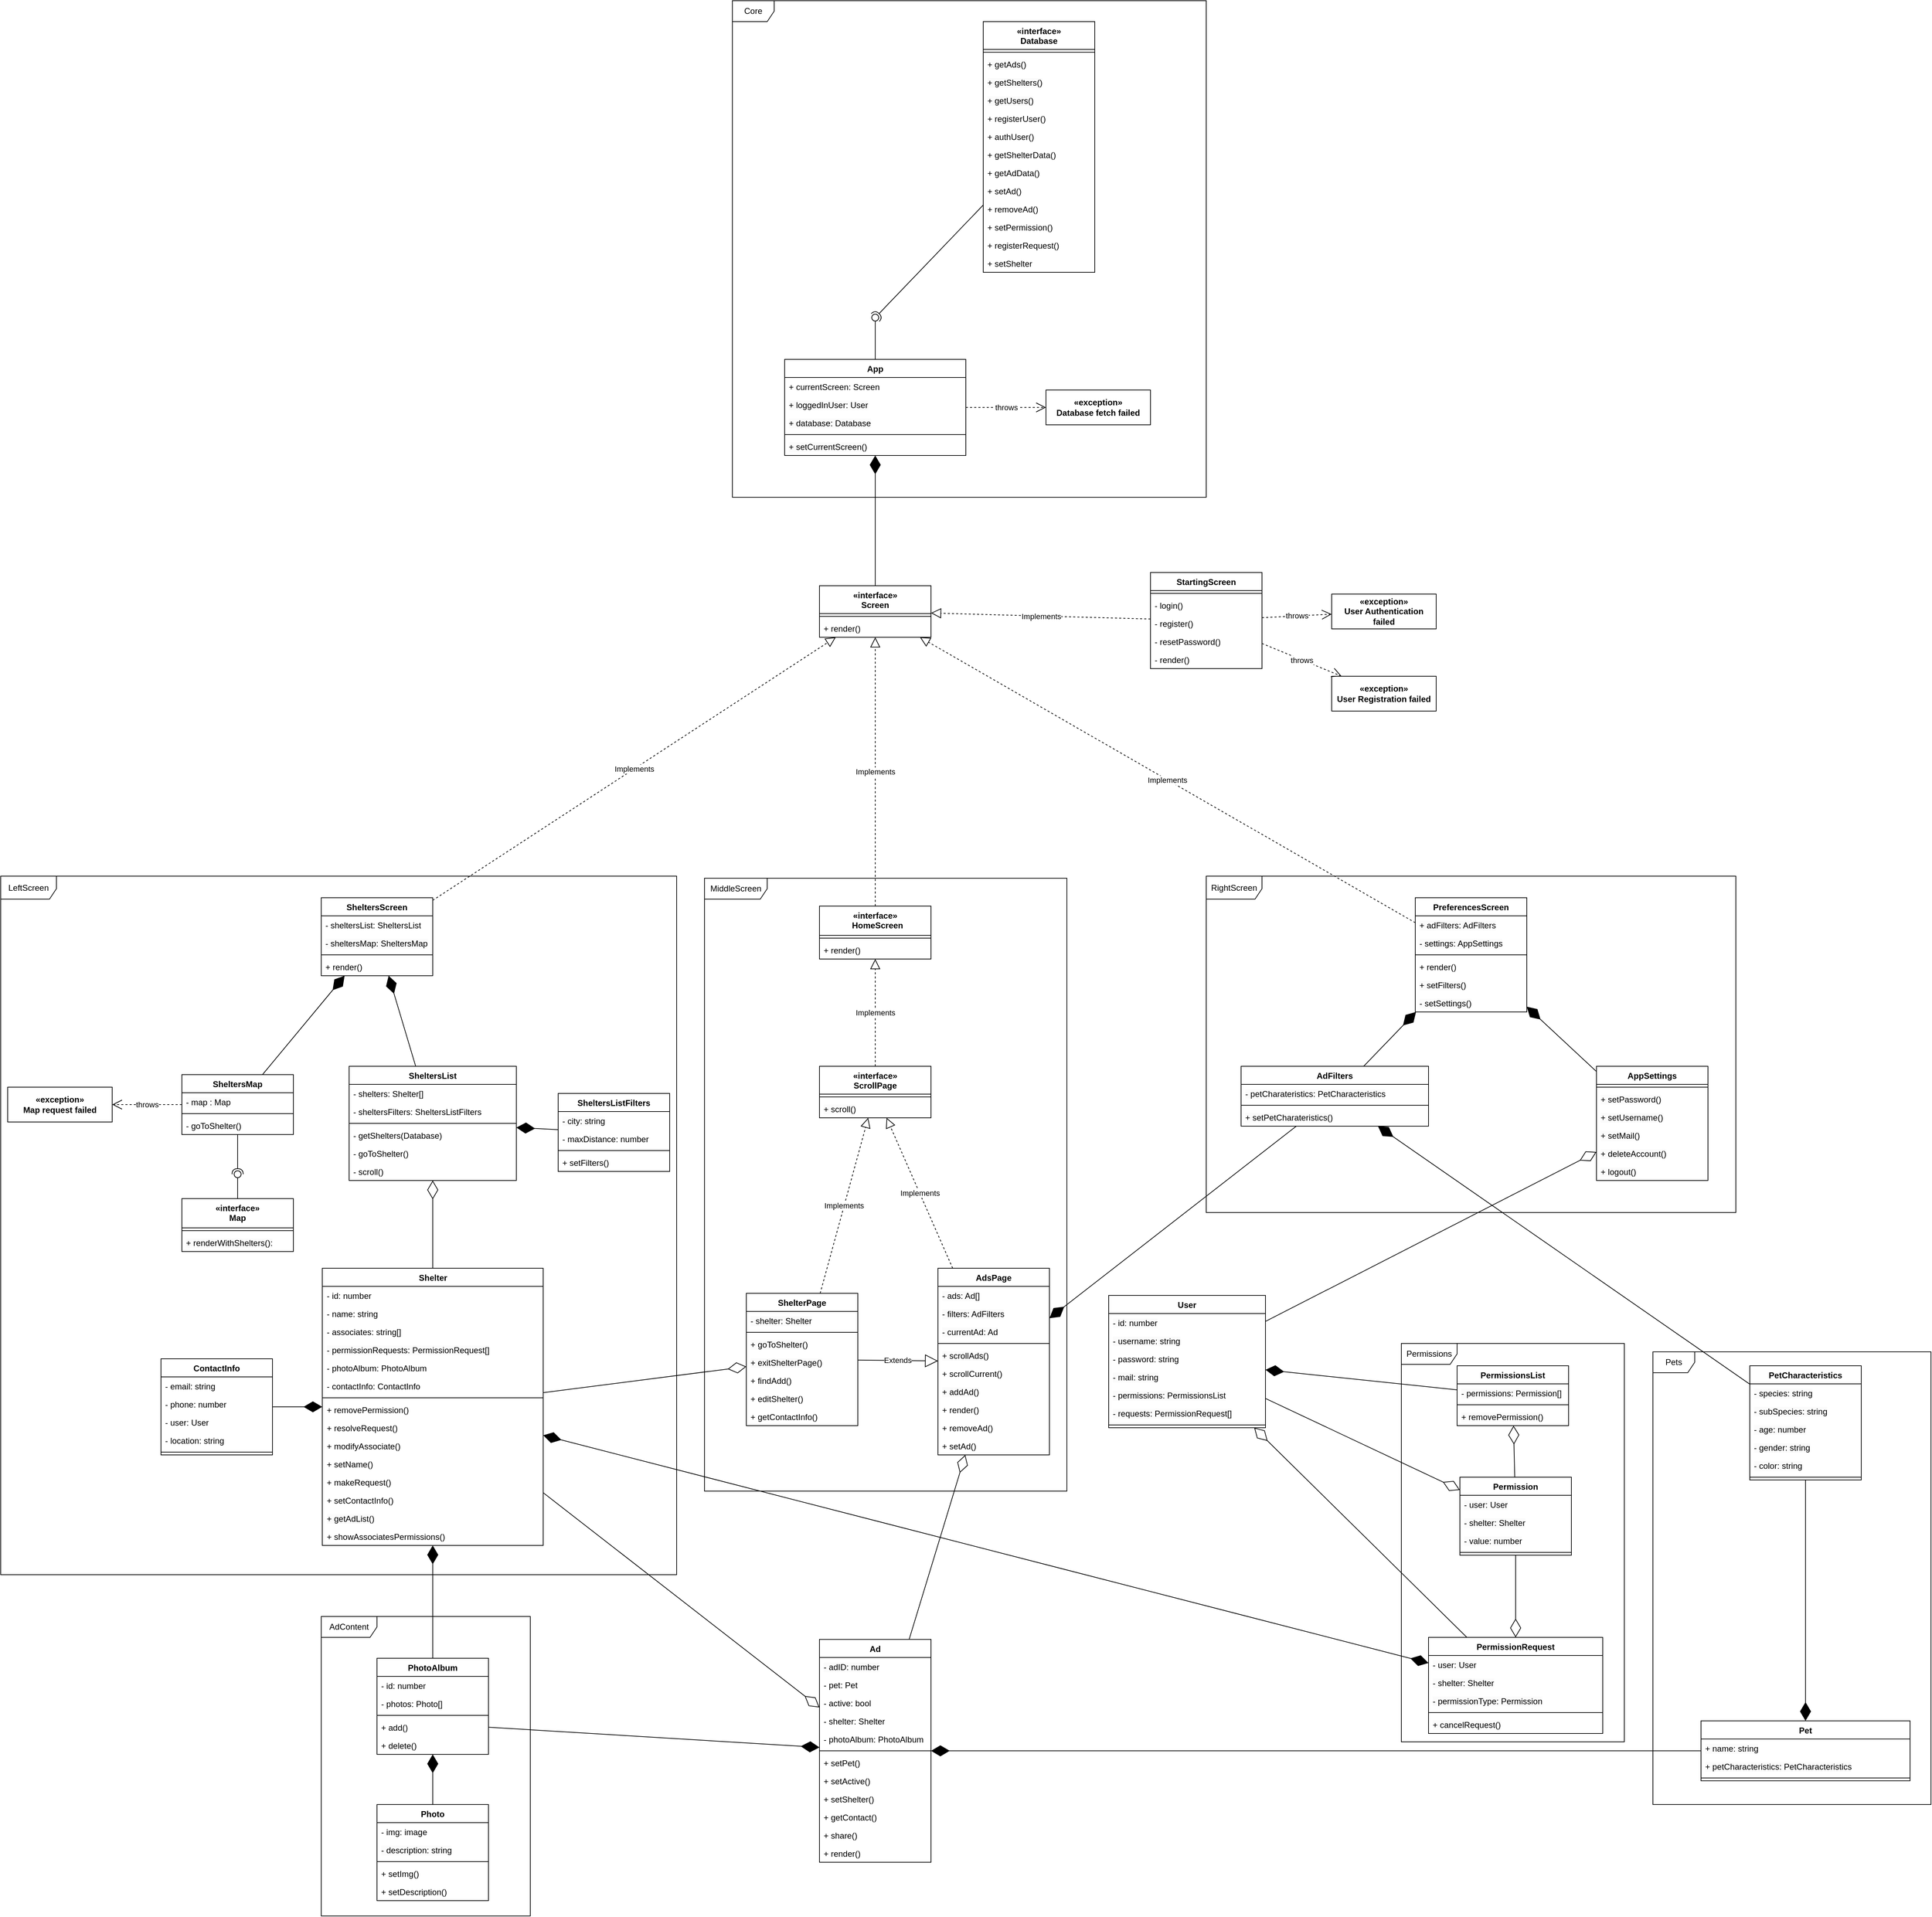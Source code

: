 <mxfile version="21.1.7" type="device">
  <diagram name="Strona-1" id="Ms_R-_G8IsawaYmVdw3W">
    <mxGraphModel dx="2680" dy="2974" grid="1" gridSize="10" guides="1" tooltips="1" connect="1" arrows="1" fold="1" page="1" pageScale="1" pageWidth="827" pageHeight="1169" math="0" shadow="0">
      <root>
        <mxCell id="0" />
        <mxCell id="1" parent="0" />
        <mxCell id="nUhhS1LO_QYxUFvbYe5S-23" value="Implements" style="endArrow=block;dashed=1;endFill=0;endSize=12;html=1;rounded=0;" parent="1" source="oweBOw8QxQyaaeUaKl41-113" target="oweBOw8QxQyaaeUaKl41-197" edge="1">
          <mxGeometry width="160" relative="1" as="geometry">
            <mxPoint x="180" y="260" as="sourcePoint" />
            <mxPoint x="340" y="260" as="targetPoint" />
          </mxGeometry>
        </mxCell>
        <mxCell id="nUhhS1LO_QYxUFvbYe5S-24" value="Implements" style="endArrow=block;dashed=1;endFill=0;endSize=12;html=1;rounded=0;" parent="1" source="oweBOw8QxQyaaeUaKl41-162" target="oweBOw8QxQyaaeUaKl41-197" edge="1">
          <mxGeometry width="160" relative="1" as="geometry">
            <mxPoint x="263" y="-50" as="sourcePoint" />
            <mxPoint x="690" y="-430" as="targetPoint" />
          </mxGeometry>
        </mxCell>
        <mxCell id="nUhhS1LO_QYxUFvbYe5S-25" value="Extends" style="endArrow=block;endSize=16;endFill=0;html=1;rounded=0;" parent="1" source="oweBOw8QxQyaaeUaKl41-113" target="oweBOw8QxQyaaeUaKl41-162" edge="1">
          <mxGeometry width="160" relative="1" as="geometry">
            <mxPoint x="300" y="-10" as="sourcePoint" />
            <mxPoint x="430" y="-10" as="targetPoint" />
          </mxGeometry>
        </mxCell>
        <mxCell id="mMlVKi66fa48Q-Bd6638-8" value="" style="rounded=0;orthogonalLoop=1;jettySize=auto;html=1;endArrow=none;endFill=0;sketch=0;sourcePerimeterSpacing=0;targetPerimeterSpacing=0;" parent="1" source="oweBOw8QxQyaaeUaKl41-205" target="mMlVKi66fa48Q-Bd6638-10" edge="1">
          <mxGeometry relative="1" as="geometry">
            <mxPoint x="320" y="-1072" as="sourcePoint" />
          </mxGeometry>
        </mxCell>
        <mxCell id="mMlVKi66fa48Q-Bd6638-9" value="" style="rounded=0;orthogonalLoop=1;jettySize=auto;html=1;endArrow=halfCircle;endFill=0;entryX=0.5;entryY=0.5;endSize=6;strokeWidth=1;sketch=0;" parent="1" source="oweBOw8QxQyaaeUaKl41-220" target="mMlVKi66fa48Q-Bd6638-10" edge="1">
          <mxGeometry relative="1" as="geometry">
            <mxPoint x="360" y="-1072" as="sourcePoint" />
          </mxGeometry>
        </mxCell>
        <mxCell id="mMlVKi66fa48Q-Bd6638-10" value="" style="ellipse;whiteSpace=wrap;html=1;align=center;aspect=fixed;resizable=0;points=[];outlineConnect=0;sketch=0;container=0;" parent="1" vertex="1">
          <mxGeometry x="120" y="-1250" width="10" height="10" as="geometry" />
        </mxCell>
        <mxCell id="HJ6jIR_0lIMdKX0wm8NF-7" value="" style="endArrow=diamondThin;endFill=1;endSize=24;html=1;rounded=0;" parent="1" source="oweBOw8QxQyaaeUaKl41-119" target="oweBOw8QxQyaaeUaKl41-69" edge="1">
          <mxGeometry width="160" relative="1" as="geometry">
            <mxPoint x="210" y="300.5" as="sourcePoint" />
            <mxPoint x="350" y="330" as="targetPoint" />
          </mxGeometry>
        </mxCell>
        <mxCell id="HJ6jIR_0lIMdKX0wm8NF-10" value="" style="endArrow=diamondThin;endFill=0;endSize=24;html=1;rounded=0;" parent="1" source="oweBOw8QxQyaaeUaKl41-35" target="oweBOw8QxQyaaeUaKl41-113" edge="1">
          <mxGeometry width="160" relative="1" as="geometry">
            <mxPoint x="190" y="130" as="sourcePoint" />
            <mxPoint x="60" y="310" as="targetPoint" />
          </mxGeometry>
        </mxCell>
        <mxCell id="r2bzVPtzK4Y9AJpjgJ-l-1" value="" style="endArrow=diamondThin;endFill=1;endSize=24;html=1;rounded=0;" parent="1" source="oweBOw8QxQyaaeUaKl41-63" target="oweBOw8QxQyaaeUaKl41-52" edge="1">
          <mxGeometry width="160" relative="1" as="geometry">
            <mxPoint x="-395" y="1036" as="sourcePoint" />
            <mxPoint x="-335" y="1049" as="targetPoint" />
            <Array as="points" />
          </mxGeometry>
        </mxCell>
        <mxCell id="DMcOIHDdvPkXq5ejdEWz-2" value="&lt;b&gt;«exception»&lt;br&gt;User Authentication failed&lt;/b&gt;" style="html=1;whiteSpace=wrap;container=0;" parent="1" vertex="1">
          <mxGeometry x="780" y="-848" width="150" height="50" as="geometry" />
        </mxCell>
        <mxCell id="DMcOIHDdvPkXq5ejdEWz-3" value="&lt;b&gt;«exception»&lt;/b&gt;&lt;br&gt;&lt;b&gt;Database fetch failed&lt;/b&gt;" style="html=1;whiteSpace=wrap;container=0;" parent="1" vertex="1">
          <mxGeometry x="370" y="-1141" width="150" height="50" as="geometry" />
        </mxCell>
        <mxCell id="HJ6jIR_0lIMdKX0wm8NF-24" value="" style="endArrow=diamondThin;endFill=0;endSize=24;html=1;rounded=0;" parent="1" source="oweBOw8QxQyaaeUaKl41-35" target="oweBOw8QxQyaaeUaKl41-69" edge="1">
          <mxGeometry width="160" relative="1" as="geometry">
            <mxPoint x="-10" y="200" as="sourcePoint" />
            <mxPoint x="150" y="200" as="targetPoint" />
          </mxGeometry>
        </mxCell>
        <mxCell id="r2bzVPtzK4Y9AJpjgJ-l-3" value="" style="endArrow=diamondThin;endFill=1;endSize=24;html=1;rounded=0;" parent="1" source="oweBOw8QxQyaaeUaKl41-193" target="oweBOw8QxQyaaeUaKl41-185" edge="1">
          <mxGeometry width="160" relative="1" as="geometry">
            <mxPoint x="910" y="-255" as="sourcePoint" />
            <mxPoint x="1070" y="-255" as="targetPoint" />
          </mxGeometry>
        </mxCell>
        <mxCell id="DMcOIHDdvPkXq5ejdEWz-4" value="throws" style="endArrow=open;endSize=12;dashed=1;html=1;rounded=0;" parent="1" source="gNH5sCob12Ak3Dl_MP5L-26" target="DMcOIHDdvPkXq5ejdEWz-2" edge="1">
          <mxGeometry width="160" relative="1" as="geometry">
            <mxPoint x="320" y="-1052.59" as="sourcePoint" />
            <mxPoint x="480" y="-1052.59" as="targetPoint" />
          </mxGeometry>
        </mxCell>
        <mxCell id="HJ6jIR_0lIMdKX0wm8NF-26" value="" style="endArrow=diamondThin;endFill=0;endSize=24;html=1;rounded=0;" parent="1" source="oweBOw8QxQyaaeUaKl41-147" target="oweBOw8QxQyaaeUaKl41-153" edge="1">
          <mxGeometry width="160" relative="1" as="geometry">
            <mxPoint x="-120" y="660" as="sourcePoint" />
            <mxPoint x="40" y="660" as="targetPoint" />
          </mxGeometry>
        </mxCell>
        <mxCell id="HJ6jIR_0lIMdKX0wm8NF-28" value="" style="endArrow=diamondThin;endFill=0;endSize=24;html=1;rounded=0;" parent="1" source="oweBOw8QxQyaaeUaKl41-147" target="oweBOw8QxQyaaeUaKl41-132" edge="1">
          <mxGeometry width="160" relative="1" as="geometry">
            <mxPoint x="860" y="372" as="sourcePoint" />
            <mxPoint x="1090" y="343" as="targetPoint" />
          </mxGeometry>
        </mxCell>
        <mxCell id="DMcOIHDdvPkXq5ejdEWz-5" value="throws" style="endArrow=open;endSize=12;dashed=1;html=1;rounded=0;" parent="1" source="oweBOw8QxQyaaeUaKl41-205" target="DMcOIHDdvPkXq5ejdEWz-3" edge="1">
          <mxGeometry width="160" relative="1" as="geometry">
            <mxPoint x="320" y="-934.59" as="sourcePoint" />
            <mxPoint x="395" y="-934" as="targetPoint" />
          </mxGeometry>
        </mxCell>
        <mxCell id="r2bzVPtzK4Y9AJpjgJ-l-5" value="" style="endArrow=diamondThin;endFill=1;endSize=24;html=1;rounded=0;" parent="1" source="oweBOw8QxQyaaeUaKl41-107" target="oweBOw8QxQyaaeUaKl41-100" edge="1">
          <mxGeometry width="160" relative="1" as="geometry">
            <mxPoint x="-180" y="-220" as="sourcePoint" />
            <mxPoint x="-20" y="-220" as="targetPoint" />
          </mxGeometry>
        </mxCell>
        <mxCell id="r2bzVPtzK4Y9AJpjgJ-l-6" value="" style="endArrow=diamondThin;endFill=1;endSize=24;html=1;rounded=0;" parent="1" source="oweBOw8QxQyaaeUaKl41-87" target="oweBOw8QxQyaaeUaKl41-100" edge="1">
          <mxGeometry width="160" relative="1" as="geometry">
            <mxPoint x="-180" y="-220" as="sourcePoint" />
            <mxPoint x="-20" y="-220" as="targetPoint" />
          </mxGeometry>
        </mxCell>
        <mxCell id="r2bzVPtzK4Y9AJpjgJ-l-7" value="" style="endArrow=diamondThin;endFill=1;endSize=24;html=1;rounded=0;" parent="1" source="gNH5sCob12Ak3Dl_MP5L-39" target="oweBOw8QxQyaaeUaKl41-87" edge="1">
          <mxGeometry width="160" relative="1" as="geometry">
            <mxPoint x="-370" y="-110" as="sourcePoint" />
            <mxPoint x="-210" y="-110" as="targetPoint" />
          </mxGeometry>
        </mxCell>
        <mxCell id="HJ6jIR_0lIMdKX0wm8NF-29" value="" style="endArrow=diamondThin;endFill=0;endSize=24;html=1;rounded=0;" parent="1" source="oweBOw8QxQyaaeUaKl41-138" target="oweBOw8QxQyaaeUaKl41-147" edge="1">
          <mxGeometry width="160" relative="1" as="geometry">
            <mxPoint x="30" y="460" as="sourcePoint" />
            <mxPoint x="910" y="740" as="targetPoint" />
          </mxGeometry>
        </mxCell>
        <mxCell id="HJ6jIR_0lIMdKX0wm8NF-31" value="" style="endArrow=diamondThin;endFill=0;endSize=24;html=1;rounded=0;" parent="1" source="oweBOw8QxQyaaeUaKl41-153" target="oweBOw8QxQyaaeUaKl41-138" edge="1">
          <mxGeometry width="160" relative="1" as="geometry">
            <mxPoint x="430" y="230" as="sourcePoint" />
            <mxPoint x="650" y="221" as="targetPoint" />
          </mxGeometry>
        </mxCell>
        <mxCell id="HJ6jIR_0lIMdKX0wm8NF-33" value="" style="endArrow=diamondThin;endFill=0;endSize=24;html=1;rounded=0;" parent="1" source="oweBOw8QxQyaaeUaKl41-35" target="oweBOw8QxQyaaeUaKl41-87" edge="1">
          <mxGeometry width="160" relative="1" as="geometry">
            <mxPoint x="-350" y="-90" as="sourcePoint" />
            <mxPoint x="-170" y="-240" as="targetPoint" />
          </mxGeometry>
        </mxCell>
        <mxCell id="DMcOIHDdvPkXq5ejdEWz-10" value="" style="rounded=0;orthogonalLoop=1;jettySize=auto;html=1;endArrow=none;endFill=0;sketch=0;sourcePerimeterSpacing=0;targetPerimeterSpacing=0;" parent="1" source="oweBOw8QxQyaaeUaKl41-235" target="DMcOIHDdvPkXq5ejdEWz-12" edge="1">
          <mxGeometry relative="1" as="geometry">
            <mxPoint x="-490" y="24" as="sourcePoint" />
          </mxGeometry>
        </mxCell>
        <mxCell id="DMcOIHDdvPkXq5ejdEWz-11" value="" style="rounded=0;orthogonalLoop=1;jettySize=auto;html=1;endArrow=halfCircle;endFill=0;entryX=0.5;entryY=0.5;endSize=6;strokeWidth=1;sketch=0;" parent="1" source="oweBOw8QxQyaaeUaKl41-107" target="DMcOIHDdvPkXq5ejdEWz-12" edge="1">
          <mxGeometry relative="1" as="geometry">
            <mxPoint x="-230" y="-25" as="sourcePoint" />
          </mxGeometry>
        </mxCell>
        <mxCell id="DMcOIHDdvPkXq5ejdEWz-12" value="" style="ellipse;whiteSpace=wrap;html=1;align=center;aspect=fixed;resizable=0;points=[];outlineConnect=0;sketch=0;container=0;" parent="1" vertex="1">
          <mxGeometry x="-795" y="-20" width="10" height="10" as="geometry" />
        </mxCell>
        <mxCell id="HJ6jIR_0lIMdKX0wm8NF-34" value="" style="endArrow=diamondThin;endFill=0;endSize=24;html=1;rounded=0;" parent="1" source="oweBOw8QxQyaaeUaKl41-138" target="oweBOw8QxQyaaeUaKl41-170" edge="1">
          <mxGeometry width="160" relative="1" as="geometry">
            <mxPoint x="640" as="sourcePoint" />
            <mxPoint x="800" as="targetPoint" />
          </mxGeometry>
        </mxCell>
        <mxCell id="DMcOIHDdvPkXq5ejdEWz-13" value="&lt;b&gt;«exception»&lt;br&gt;Map request failed&lt;/b&gt;" style="html=1;whiteSpace=wrap;container=0;" parent="1" vertex="1">
          <mxGeometry x="-1120" y="-140" width="150" height="50" as="geometry" />
        </mxCell>
        <mxCell id="DMcOIHDdvPkXq5ejdEWz-14" value="throws" style="endArrow=open;endSize=12;dashed=1;html=1;rounded=0;entryX=1;entryY=0.5;entryDx=0;entryDy=0;" parent="1" source="oweBOw8QxQyaaeUaKl41-107" target="DMcOIHDdvPkXq5ejdEWz-13" edge="1">
          <mxGeometry width="160" relative="1" as="geometry">
            <mxPoint x="-430" y="-240" as="sourcePoint" />
            <mxPoint x="-270" y="-240" as="targetPoint" />
          </mxGeometry>
        </mxCell>
        <mxCell id="xrMqBIfsIrHvxcXYu7P_-3" value="" style="endArrow=diamondThin;endFill=1;endSize=24;html=1;rounded=0;" parent="1" source="oweBOw8QxQyaaeUaKl41-124" target="oweBOw8QxQyaaeUaKl41-119" edge="1">
          <mxGeometry width="160" relative="1" as="geometry">
            <mxPoint x="440" y="790" as="sourcePoint" />
            <mxPoint x="600" y="790" as="targetPoint" />
          </mxGeometry>
        </mxCell>
        <mxCell id="oweBOw8QxQyaaeUaKl41-7" value="" style="endArrow=diamondThin;endFill=1;endSize=24;html=1;rounded=0;" parent="1" source="oweBOw8QxQyaaeUaKl41-170" target="oweBOw8QxQyaaeUaKl41-185" edge="1">
          <mxGeometry width="160" relative="1" as="geometry">
            <mxPoint x="1101" y="-207" as="sourcePoint" />
            <mxPoint x="1013" y="-272" as="targetPoint" />
          </mxGeometry>
        </mxCell>
        <mxCell id="oweBOw8QxQyaaeUaKl41-8" value="" style="endArrow=diamondThin;endFill=1;endSize=24;html=1;rounded=0;" parent="1" source="oweBOw8QxQyaaeUaKl41-193" target="oweBOw8QxQyaaeUaKl41-162" edge="1">
          <mxGeometry width="160" relative="1" as="geometry">
            <mxPoint x="734" y="-230" as="sourcePoint" />
            <mxPoint x="820" y="-281" as="targetPoint" />
          </mxGeometry>
        </mxCell>
        <mxCell id="oweBOw8QxQyaaeUaKl41-25" value="  ContactInfo" style="swimlane;fontStyle=1;align=center;verticalAlign=top;childLayout=stackLayout;horizontal=1;startSize=26;horizontalStack=0;resizeParent=1;resizeParentMax=0;resizeLast=0;collapsible=1;marginBottom=0;whiteSpace=wrap;html=1;" parent="1" vertex="1">
          <mxGeometry x="-900" y="250" width="160" height="138" as="geometry" />
        </mxCell>
        <mxCell id="oweBOw8QxQyaaeUaKl41-26" value="- email: string" style="text;strokeColor=none;fillColor=none;align=left;verticalAlign=top;spacingLeft=4;spacingRight=4;overflow=hidden;rotatable=0;points=[[0,0.5],[1,0.5]];portConstraint=eastwest;whiteSpace=wrap;html=1;" parent="oweBOw8QxQyaaeUaKl41-25" vertex="1">
          <mxGeometry y="26" width="160" height="26" as="geometry" />
        </mxCell>
        <mxCell id="oweBOw8QxQyaaeUaKl41-32" value="- phone: number" style="text;strokeColor=none;fillColor=none;align=left;verticalAlign=top;spacingLeft=4;spacingRight=4;overflow=hidden;rotatable=0;points=[[0,0.5],[1,0.5]];portConstraint=eastwest;whiteSpace=wrap;html=1;" parent="oweBOw8QxQyaaeUaKl41-25" vertex="1">
          <mxGeometry y="52" width="160" height="26" as="geometry" />
        </mxCell>
        <mxCell id="oweBOw8QxQyaaeUaKl41-31" value="- user: User" style="text;strokeColor=none;fillColor=none;align=left;verticalAlign=top;spacingLeft=4;spacingRight=4;overflow=hidden;rotatable=0;points=[[0,0.5],[1,0.5]];portConstraint=eastwest;whiteSpace=wrap;html=1;" parent="oweBOw8QxQyaaeUaKl41-25" vertex="1">
          <mxGeometry y="78" width="160" height="26" as="geometry" />
        </mxCell>
        <mxCell id="oweBOw8QxQyaaeUaKl41-30" value="- location: string" style="text;strokeColor=none;fillColor=none;align=left;verticalAlign=top;spacingLeft=4;spacingRight=4;overflow=hidden;rotatable=0;points=[[0,0.5],[1,0.5]];portConstraint=eastwest;whiteSpace=wrap;html=1;" parent="oweBOw8QxQyaaeUaKl41-25" vertex="1">
          <mxGeometry y="104" width="160" height="26" as="geometry" />
        </mxCell>
        <mxCell id="oweBOw8QxQyaaeUaKl41-27" value="" style="line;strokeWidth=1;fillColor=none;align=left;verticalAlign=middle;spacingTop=-1;spacingLeft=3;spacingRight=3;rotatable=0;labelPosition=right;points=[];portConstraint=eastwest;strokeColor=inherit;" parent="oweBOw8QxQyaaeUaKl41-25" vertex="1">
          <mxGeometry y="130" width="160" height="8" as="geometry" />
        </mxCell>
        <mxCell id="oweBOw8QxQyaaeUaKl41-35" value="  Shelter" style="swimlane;fontStyle=1;align=center;verticalAlign=top;childLayout=stackLayout;horizontal=1;startSize=26;horizontalStack=0;resizeParent=1;resizeParentMax=0;resizeLast=0;collapsible=1;marginBottom=0;whiteSpace=wrap;html=1;" parent="1" vertex="1">
          <mxGeometry x="-668.5" y="120" width="317" height="398" as="geometry" />
        </mxCell>
        <mxCell id="oweBOw8QxQyaaeUaKl41-36" value="- id: number" style="text;strokeColor=none;fillColor=none;align=left;verticalAlign=top;spacingLeft=4;spacingRight=4;overflow=hidden;rotatable=0;points=[[0,0.5],[1,0.5]];portConstraint=eastwest;whiteSpace=wrap;html=1;" parent="oweBOw8QxQyaaeUaKl41-35" vertex="1">
          <mxGeometry y="26" width="317" height="26" as="geometry" />
        </mxCell>
        <mxCell id="oweBOw8QxQyaaeUaKl41-42" value="- name: string" style="text;strokeColor=none;fillColor=none;align=left;verticalAlign=top;spacingLeft=4;spacingRight=4;overflow=hidden;rotatable=0;points=[[0,0.5],[1,0.5]];portConstraint=eastwest;whiteSpace=wrap;html=1;" parent="oweBOw8QxQyaaeUaKl41-35" vertex="1">
          <mxGeometry y="52" width="317" height="26" as="geometry" />
        </mxCell>
        <mxCell id="oweBOw8QxQyaaeUaKl41-41" value="- associates: string[]" style="text;strokeColor=none;fillColor=none;align=left;verticalAlign=top;spacingLeft=4;spacingRight=4;overflow=hidden;rotatable=0;points=[[0,0.5],[1,0.5]];portConstraint=eastwest;whiteSpace=wrap;html=1;" parent="oweBOw8QxQyaaeUaKl41-35" vertex="1">
          <mxGeometry y="78" width="317" height="26" as="geometry" />
        </mxCell>
        <mxCell id="oweBOw8QxQyaaeUaKl41-40" value="&lt;span style=&quot;color: rgb(0, 0, 0); font-family: Helvetica; font-size: 12px; font-style: normal; font-variant-ligatures: normal; font-variant-caps: normal; font-weight: 400; letter-spacing: normal; orphans: 2; text-align: left; text-indent: 0px; text-transform: none; widows: 2; word-spacing: 0px; -webkit-text-stroke-width: 0px; background-color: rgb(251, 251, 251); text-decoration-thickness: initial; text-decoration-style: initial; text-decoration-color: initial; float: none; display: inline !important;&quot;&gt;- permissionRequests: PermissionRequest[]&lt;/span&gt;" style="text;strokeColor=none;fillColor=none;align=left;verticalAlign=top;spacingLeft=4;spacingRight=4;overflow=hidden;rotatable=0;points=[[0,0.5],[1,0.5]];portConstraint=eastwest;whiteSpace=wrap;html=1;" parent="oweBOw8QxQyaaeUaKl41-35" vertex="1">
          <mxGeometry y="104" width="317" height="26" as="geometry" />
        </mxCell>
        <mxCell id="oweBOw8QxQyaaeUaKl41-39" value="- photoAlbum: PhotoAlbum" style="text;strokeColor=none;fillColor=none;align=left;verticalAlign=top;spacingLeft=4;spacingRight=4;overflow=hidden;rotatable=0;points=[[0,0.5],[1,0.5]];portConstraint=eastwest;whiteSpace=wrap;html=1;" parent="oweBOw8QxQyaaeUaKl41-35" vertex="1">
          <mxGeometry y="130" width="317" height="26" as="geometry" />
        </mxCell>
        <mxCell id="oweBOw8QxQyaaeUaKl41-45" value="- contactInfo: ContactInfo" style="text;strokeColor=none;fillColor=none;align=left;verticalAlign=top;spacingLeft=4;spacingRight=4;overflow=hidden;rotatable=0;points=[[0,0.5],[1,0.5]];portConstraint=eastwest;whiteSpace=wrap;html=1;" parent="oweBOw8QxQyaaeUaKl41-35" vertex="1">
          <mxGeometry y="156" width="317" height="26" as="geometry" />
        </mxCell>
        <mxCell id="oweBOw8QxQyaaeUaKl41-37" value="" style="line;strokeWidth=1;fillColor=none;align=left;verticalAlign=middle;spacingTop=-1;spacingLeft=3;spacingRight=3;rotatable=0;labelPosition=right;points=[];portConstraint=eastwest;strokeColor=inherit;" parent="oweBOw8QxQyaaeUaKl41-35" vertex="1">
          <mxGeometry y="182" width="317" height="8" as="geometry" />
        </mxCell>
        <mxCell id="oweBOw8QxQyaaeUaKl41-38" value="+ removePermission()" style="text;strokeColor=none;fillColor=none;align=left;verticalAlign=top;spacingLeft=4;spacingRight=4;overflow=hidden;rotatable=0;points=[[0,0.5],[1,0.5]];portConstraint=eastwest;whiteSpace=wrap;html=1;" parent="oweBOw8QxQyaaeUaKl41-35" vertex="1">
          <mxGeometry y="190" width="317" height="26" as="geometry" />
        </mxCell>
        <mxCell id="oweBOw8QxQyaaeUaKl41-50" value="+ resolveRequest()" style="text;strokeColor=none;fillColor=none;align=left;verticalAlign=top;spacingLeft=4;spacingRight=4;overflow=hidden;rotatable=0;points=[[0,0.5],[1,0.5]];portConstraint=eastwest;whiteSpace=wrap;html=1;" parent="oweBOw8QxQyaaeUaKl41-35" vertex="1">
          <mxGeometry y="216" width="317" height="26" as="geometry" />
        </mxCell>
        <mxCell id="oweBOw8QxQyaaeUaKl41-49" value="+ modifyAssociate()" style="text;strokeColor=none;fillColor=none;align=left;verticalAlign=top;spacingLeft=4;spacingRight=4;overflow=hidden;rotatable=0;points=[[0,0.5],[1,0.5]];portConstraint=eastwest;whiteSpace=wrap;html=1;" parent="oweBOw8QxQyaaeUaKl41-35" vertex="1">
          <mxGeometry y="242" width="317" height="26" as="geometry" />
        </mxCell>
        <mxCell id="oweBOw8QxQyaaeUaKl41-48" value="+ setName()" style="text;strokeColor=none;fillColor=none;align=left;verticalAlign=top;spacingLeft=4;spacingRight=4;overflow=hidden;rotatable=0;points=[[0,0.5],[1,0.5]];portConstraint=eastwest;whiteSpace=wrap;html=1;" parent="oweBOw8QxQyaaeUaKl41-35" vertex="1">
          <mxGeometry y="268" width="317" height="26" as="geometry" />
        </mxCell>
        <mxCell id="oweBOw8QxQyaaeUaKl41-47" value="+ makeRequest()" style="text;strokeColor=none;fillColor=none;align=left;verticalAlign=top;spacingLeft=4;spacingRight=4;overflow=hidden;rotatable=0;points=[[0,0.5],[1,0.5]];portConstraint=eastwest;whiteSpace=wrap;html=1;" parent="oweBOw8QxQyaaeUaKl41-35" vertex="1">
          <mxGeometry y="294" width="317" height="26" as="geometry" />
        </mxCell>
        <mxCell id="oweBOw8QxQyaaeUaKl41-46" value="+ setContactInfo()" style="text;strokeColor=none;fillColor=none;align=left;verticalAlign=top;spacingLeft=4;spacingRight=4;overflow=hidden;rotatable=0;points=[[0,0.5],[1,0.5]];portConstraint=eastwest;whiteSpace=wrap;html=1;" parent="oweBOw8QxQyaaeUaKl41-35" vertex="1">
          <mxGeometry y="320" width="317" height="26" as="geometry" />
        </mxCell>
        <mxCell id="oweBOw8QxQyaaeUaKl41-51" value="&lt;span style=&quot;color: rgb(0, 0, 0); font-family: Helvetica; font-size: 12px; font-style: normal; font-variant-ligatures: normal; font-variant-caps: normal; font-weight: 400; letter-spacing: normal; orphans: 2; text-align: left; text-indent: 0px; text-transform: none; widows: 2; word-spacing: 0px; -webkit-text-stroke-width: 0px; background-color: rgb(251, 251, 251); text-decoration-thickness: initial; text-decoration-style: initial; text-decoration-color: initial; float: none; display: inline !important;&quot;&gt;+ getAdList()&lt;/span&gt;" style="text;strokeColor=none;fillColor=none;align=left;verticalAlign=top;spacingLeft=4;spacingRight=4;overflow=hidden;rotatable=0;points=[[0,0.5],[1,0.5]];portConstraint=eastwest;whiteSpace=wrap;html=1;" parent="oweBOw8QxQyaaeUaKl41-35" vertex="1">
          <mxGeometry y="346" width="317" height="26" as="geometry" />
        </mxCell>
        <mxCell id="FLCqSbJcpi1I1KcVh4GQ-3" value="+ showAssociatesPermissions()" style="text;strokeColor=none;fillColor=none;align=left;verticalAlign=top;spacingLeft=4;spacingRight=4;overflow=hidden;rotatable=0;points=[[0,0.5],[1,0.5]];portConstraint=eastwest;whiteSpace=wrap;html=1;" parent="oweBOw8QxQyaaeUaKl41-35" vertex="1">
          <mxGeometry y="372" width="317" height="26" as="geometry" />
        </mxCell>
        <mxCell id="oweBOw8QxQyaaeUaKl41-52" value="  PhotoAlbum" style="swimlane;fontStyle=1;align=center;verticalAlign=top;childLayout=stackLayout;horizontal=1;startSize=26;horizontalStack=0;resizeParent=1;resizeParentMax=0;resizeLast=0;collapsible=1;marginBottom=0;whiteSpace=wrap;html=1;" parent="1" vertex="1">
          <mxGeometry x="-590" y="680" width="160" height="138" as="geometry" />
        </mxCell>
        <mxCell id="gNH5sCob12Ak3Dl_MP5L-44" value="- id: number" style="text;strokeColor=none;fillColor=none;align=left;verticalAlign=top;spacingLeft=4;spacingRight=4;overflow=hidden;rotatable=0;points=[[0,0.5],[1,0.5]];portConstraint=eastwest;whiteSpace=wrap;html=1;" parent="oweBOw8QxQyaaeUaKl41-52" vertex="1">
          <mxGeometry y="26" width="160" height="26" as="geometry" />
        </mxCell>
        <mxCell id="oweBOw8QxQyaaeUaKl41-53" value="- photos: Photo[]" style="text;strokeColor=none;fillColor=none;align=left;verticalAlign=top;spacingLeft=4;spacingRight=4;overflow=hidden;rotatable=0;points=[[0,0.5],[1,0.5]];portConstraint=eastwest;whiteSpace=wrap;html=1;" parent="oweBOw8QxQyaaeUaKl41-52" vertex="1">
          <mxGeometry y="52" width="160" height="26" as="geometry" />
        </mxCell>
        <mxCell id="oweBOw8QxQyaaeUaKl41-54" value="" style="line;strokeWidth=1;fillColor=none;align=left;verticalAlign=middle;spacingTop=-1;spacingLeft=3;spacingRight=3;rotatable=0;labelPosition=right;points=[];portConstraint=eastwest;strokeColor=inherit;" parent="oweBOw8QxQyaaeUaKl41-52" vertex="1">
          <mxGeometry y="78" width="160" height="8" as="geometry" />
        </mxCell>
        <mxCell id="oweBOw8QxQyaaeUaKl41-55" value="+ add()" style="text;strokeColor=none;fillColor=none;align=left;verticalAlign=top;spacingLeft=4;spacingRight=4;overflow=hidden;rotatable=0;points=[[0,0.5],[1,0.5]];portConstraint=eastwest;whiteSpace=wrap;html=1;" parent="oweBOw8QxQyaaeUaKl41-52" vertex="1">
          <mxGeometry y="86" width="160" height="26" as="geometry" />
        </mxCell>
        <mxCell id="oweBOw8QxQyaaeUaKl41-58" value="+ delete()" style="text;strokeColor=none;fillColor=none;align=left;verticalAlign=top;spacingLeft=4;spacingRight=4;overflow=hidden;rotatable=0;points=[[0,0.5],[1,0.5]];portConstraint=eastwest;whiteSpace=wrap;html=1;" parent="oweBOw8QxQyaaeUaKl41-52" vertex="1">
          <mxGeometry y="112" width="160" height="26" as="geometry" />
        </mxCell>
        <mxCell id="oweBOw8QxQyaaeUaKl41-59" value="" style="endArrow=diamondThin;endFill=1;endSize=24;html=1;rounded=0;" parent="1" source="oweBOw8QxQyaaeUaKl41-52" target="oweBOw8QxQyaaeUaKl41-35" edge="1">
          <mxGeometry width="160" relative="1" as="geometry">
            <mxPoint x="-290" y="810" as="sourcePoint" />
            <mxPoint x="-130" y="810" as="targetPoint" />
          </mxGeometry>
        </mxCell>
        <mxCell id="oweBOw8QxQyaaeUaKl41-61" value="" style="endArrow=diamondThin;endFill=1;endSize=24;html=1;rounded=0;" parent="1" source="oweBOw8QxQyaaeUaKl41-25" target="oweBOw8QxQyaaeUaKl41-35" edge="1">
          <mxGeometry width="160" relative="1" as="geometry">
            <mxPoint x="-360" y="650" as="sourcePoint" />
            <mxPoint x="-200" y="650" as="targetPoint" />
          </mxGeometry>
        </mxCell>
        <mxCell id="oweBOw8QxQyaaeUaKl41-62" value="" style="endArrow=diamondThin;endFill=1;endSize=24;html=1;rounded=0;exitX=1;exitY=0.5;exitDx=0;exitDy=0;" parent="1" source="oweBOw8QxQyaaeUaKl41-55" target="oweBOw8QxQyaaeUaKl41-69" edge="1">
          <mxGeometry width="160" relative="1" as="geometry">
            <mxPoint x="-290" y="660" as="sourcePoint" />
            <mxPoint x="-130" y="660" as="targetPoint" />
          </mxGeometry>
        </mxCell>
        <mxCell id="oweBOw8QxQyaaeUaKl41-63" value="  Photo" style="swimlane;fontStyle=1;align=center;verticalAlign=top;childLayout=stackLayout;horizontal=1;startSize=26;horizontalStack=0;resizeParent=1;resizeParentMax=0;resizeLast=0;collapsible=1;marginBottom=0;whiteSpace=wrap;html=1;" parent="1" vertex="1">
          <mxGeometry x="-590" y="890" width="160" height="138" as="geometry" />
        </mxCell>
        <mxCell id="oweBOw8QxQyaaeUaKl41-64" value="- img: image" style="text;strokeColor=none;fillColor=none;align=left;verticalAlign=top;spacingLeft=4;spacingRight=4;overflow=hidden;rotatable=0;points=[[0,0.5],[1,0.5]];portConstraint=eastwest;whiteSpace=wrap;html=1;" parent="oweBOw8QxQyaaeUaKl41-63" vertex="1">
          <mxGeometry y="26" width="160" height="26" as="geometry" />
        </mxCell>
        <mxCell id="oweBOw8QxQyaaeUaKl41-67" value="&lt;span style=&quot;color: rgb(0, 0, 0); font-family: Helvetica; font-size: 12px; font-style: normal; font-variant-ligatures: normal; font-variant-caps: normal; font-weight: 400; letter-spacing: normal; orphans: 2; text-align: left; text-indent: 0px; text-transform: none; widows: 2; word-spacing: 0px; -webkit-text-stroke-width: 0px; background-color: rgb(251, 251, 251); text-decoration-thickness: initial; text-decoration-style: initial; text-decoration-color: initial; float: none; display: inline !important;&quot;&gt;- description: string&lt;/span&gt;" style="text;strokeColor=none;fillColor=none;align=left;verticalAlign=top;spacingLeft=4;spacingRight=4;overflow=hidden;rotatable=0;points=[[0,0.5],[1,0.5]];portConstraint=eastwest;whiteSpace=wrap;html=1;" parent="oweBOw8QxQyaaeUaKl41-63" vertex="1">
          <mxGeometry y="52" width="160" height="26" as="geometry" />
        </mxCell>
        <mxCell id="oweBOw8QxQyaaeUaKl41-65" value="" style="line;strokeWidth=1;fillColor=none;align=left;verticalAlign=middle;spacingTop=-1;spacingLeft=3;spacingRight=3;rotatable=0;labelPosition=right;points=[];portConstraint=eastwest;strokeColor=inherit;" parent="oweBOw8QxQyaaeUaKl41-63" vertex="1">
          <mxGeometry y="78" width="160" height="8" as="geometry" />
        </mxCell>
        <mxCell id="oweBOw8QxQyaaeUaKl41-66" value="+ setImg()" style="text;strokeColor=none;fillColor=none;align=left;verticalAlign=top;spacingLeft=4;spacingRight=4;overflow=hidden;rotatable=0;points=[[0,0.5],[1,0.5]];portConstraint=eastwest;whiteSpace=wrap;html=1;" parent="oweBOw8QxQyaaeUaKl41-63" vertex="1">
          <mxGeometry y="86" width="160" height="26" as="geometry" />
        </mxCell>
        <mxCell id="oweBOw8QxQyaaeUaKl41-68" value="+ setDescription()" style="text;strokeColor=none;fillColor=none;align=left;verticalAlign=top;spacingLeft=4;spacingRight=4;overflow=hidden;rotatable=0;points=[[0,0.5],[1,0.5]];portConstraint=eastwest;whiteSpace=wrap;html=1;" parent="oweBOw8QxQyaaeUaKl41-63" vertex="1">
          <mxGeometry y="112" width="160" height="26" as="geometry" />
        </mxCell>
        <mxCell id="oweBOw8QxQyaaeUaKl41-69" value="  Ad" style="swimlane;fontStyle=1;align=center;verticalAlign=top;childLayout=stackLayout;horizontal=1;startSize=26;horizontalStack=0;resizeParent=1;resizeParentMax=0;resizeLast=0;collapsible=1;marginBottom=0;whiteSpace=wrap;html=1;" parent="1" vertex="1">
          <mxGeometry x="45" y="652.88" width="160" height="320" as="geometry">
            <mxRectangle x="45" y="652.88" width="60" height="30" as="alternateBounds" />
          </mxGeometry>
        </mxCell>
        <mxCell id="oweBOw8QxQyaaeUaKl41-70" value="&lt;span style=&quot;color: rgb(0, 0, 0); font-family: Helvetica; font-size: 12px; font-style: normal; font-variant-ligatures: normal; font-variant-caps: normal; font-weight: 400; letter-spacing: normal; orphans: 2; text-align: left; text-indent: 0px; text-transform: none; widows: 2; word-spacing: 0px; -webkit-text-stroke-width: 0px; background-color: rgb(251, 251, 251); text-decoration-thickness: initial; text-decoration-style: initial; text-decoration-color: initial; float: none; display: inline !important;&quot;&gt;- adID: number&lt;/span&gt;" style="text;strokeColor=none;fillColor=none;align=left;verticalAlign=top;spacingLeft=4;spacingRight=4;overflow=hidden;rotatable=0;points=[[0,0.5],[1,0.5]];portConstraint=eastwest;whiteSpace=wrap;html=1;" parent="oweBOw8QxQyaaeUaKl41-69" vertex="1">
          <mxGeometry y="26" width="160" height="26" as="geometry" />
        </mxCell>
        <mxCell id="oweBOw8QxQyaaeUaKl41-76" value="- pet: Pet" style="text;strokeColor=none;fillColor=none;align=left;verticalAlign=top;spacingLeft=4;spacingRight=4;overflow=hidden;rotatable=0;points=[[0,0.5],[1,0.5]];portConstraint=eastwest;whiteSpace=wrap;html=1;" parent="oweBOw8QxQyaaeUaKl41-69" vertex="1">
          <mxGeometry y="52" width="160" height="26" as="geometry" />
        </mxCell>
        <mxCell id="oweBOw8QxQyaaeUaKl41-75" value="- active: bool" style="text;strokeColor=none;fillColor=none;align=left;verticalAlign=top;spacingLeft=4;spacingRight=4;overflow=hidden;rotatable=0;points=[[0,0.5],[1,0.5]];portConstraint=eastwest;whiteSpace=wrap;html=1;" parent="oweBOw8QxQyaaeUaKl41-69" vertex="1">
          <mxGeometry y="78" width="160" height="26" as="geometry" />
        </mxCell>
        <mxCell id="oweBOw8QxQyaaeUaKl41-74" value="- shelter: Shelter" style="text;strokeColor=none;fillColor=none;align=left;verticalAlign=top;spacingLeft=4;spacingRight=4;overflow=hidden;rotatable=0;points=[[0,0.5],[1,0.5]];portConstraint=eastwest;whiteSpace=wrap;html=1;" parent="oweBOw8QxQyaaeUaKl41-69" vertex="1">
          <mxGeometry y="104" width="160" height="26" as="geometry" />
        </mxCell>
        <mxCell id="oweBOw8QxQyaaeUaKl41-73" value="- photoAlbum: PhotoAlbum" style="text;strokeColor=none;fillColor=none;align=left;verticalAlign=top;spacingLeft=4;spacingRight=4;overflow=hidden;rotatable=0;points=[[0,0.5],[1,0.5]];portConstraint=eastwest;whiteSpace=wrap;html=1;" parent="oweBOw8QxQyaaeUaKl41-69" vertex="1">
          <mxGeometry y="130" width="160" height="26" as="geometry" />
        </mxCell>
        <mxCell id="oweBOw8QxQyaaeUaKl41-71" value="" style="line;strokeWidth=1;fillColor=none;align=left;verticalAlign=middle;spacingTop=-1;spacingLeft=3;spacingRight=3;rotatable=0;labelPosition=right;points=[];portConstraint=eastwest;strokeColor=inherit;" parent="oweBOw8QxQyaaeUaKl41-69" vertex="1">
          <mxGeometry y="156" width="160" height="8" as="geometry" />
        </mxCell>
        <mxCell id="oweBOw8QxQyaaeUaKl41-72" value="+ setPet()" style="text;strokeColor=none;fillColor=none;align=left;verticalAlign=top;spacingLeft=4;spacingRight=4;overflow=hidden;rotatable=0;points=[[0,0.5],[1,0.5]];portConstraint=eastwest;whiteSpace=wrap;html=1;" parent="oweBOw8QxQyaaeUaKl41-69" vertex="1">
          <mxGeometry y="164" width="160" height="26" as="geometry" />
        </mxCell>
        <mxCell id="oweBOw8QxQyaaeUaKl41-80" value="+ setActive()" style="text;strokeColor=none;fillColor=none;align=left;verticalAlign=top;spacingLeft=4;spacingRight=4;overflow=hidden;rotatable=0;points=[[0,0.5],[1,0.5]];portConstraint=eastwest;whiteSpace=wrap;html=1;" parent="oweBOw8QxQyaaeUaKl41-69" vertex="1">
          <mxGeometry y="190" width="160" height="26" as="geometry" />
        </mxCell>
        <mxCell id="oweBOw8QxQyaaeUaKl41-79" value="+ setShelter()" style="text;strokeColor=none;fillColor=none;align=left;verticalAlign=top;spacingLeft=4;spacingRight=4;overflow=hidden;rotatable=0;points=[[0,0.5],[1,0.5]];portConstraint=eastwest;whiteSpace=wrap;html=1;" parent="oweBOw8QxQyaaeUaKl41-69" vertex="1">
          <mxGeometry y="216" width="160" height="26" as="geometry" />
        </mxCell>
        <mxCell id="oweBOw8QxQyaaeUaKl41-78" value="+ getContact()" style="text;strokeColor=none;fillColor=none;align=left;verticalAlign=top;spacingLeft=4;spacingRight=4;overflow=hidden;rotatable=0;points=[[0,0.5],[1,0.5]];portConstraint=eastwest;whiteSpace=wrap;html=1;" parent="oweBOw8QxQyaaeUaKl41-69" vertex="1">
          <mxGeometry y="242" width="160" height="26" as="geometry" />
        </mxCell>
        <mxCell id="oweBOw8QxQyaaeUaKl41-77" value="+ share()" style="text;strokeColor=none;fillColor=none;align=left;verticalAlign=top;spacingLeft=4;spacingRight=4;overflow=hidden;rotatable=0;points=[[0,0.5],[1,0.5]];portConstraint=eastwest;whiteSpace=wrap;html=1;" parent="oweBOw8QxQyaaeUaKl41-69" vertex="1">
          <mxGeometry y="268" width="160" height="26" as="geometry" />
        </mxCell>
        <mxCell id="3W3_1-_KSL4Sj8vSvyoJ-2" value="+ render()" style="text;strokeColor=none;fillColor=none;align=left;verticalAlign=top;spacingLeft=4;spacingRight=4;overflow=hidden;rotatable=0;points=[[0,0.5],[1,0.5]];portConstraint=eastwest;whiteSpace=wrap;html=1;" parent="oweBOw8QxQyaaeUaKl41-69" vertex="1">
          <mxGeometry y="294" width="160" height="26" as="geometry" />
        </mxCell>
        <mxCell id="oweBOw8QxQyaaeUaKl41-87" value="  SheltersList" style="swimlane;fontStyle=1;align=center;verticalAlign=top;childLayout=stackLayout;horizontal=1;startSize=26;horizontalStack=0;resizeParent=1;resizeParentMax=0;resizeLast=0;collapsible=1;marginBottom=0;whiteSpace=wrap;html=1;strokeWidth=1;" parent="1" vertex="1">
          <mxGeometry x="-630" y="-170" width="240" height="164" as="geometry" />
        </mxCell>
        <mxCell id="oweBOw8QxQyaaeUaKl41-88" value="- shelters: Shelter[]" style="text;strokeColor=none;fillColor=none;align=left;verticalAlign=top;spacingLeft=4;spacingRight=4;overflow=hidden;rotatable=0;points=[[0,0.5],[1,0.5]];portConstraint=eastwest;whiteSpace=wrap;html=1;" parent="oweBOw8QxQyaaeUaKl41-87" vertex="1">
          <mxGeometry y="26" width="240" height="26" as="geometry" />
        </mxCell>
        <mxCell id="oweBOw8QxQyaaeUaKl41-92" value="- sheltersFilters: SheltersListFilters" style="text;strokeColor=none;fillColor=none;align=left;verticalAlign=top;spacingLeft=4;spacingRight=4;overflow=hidden;rotatable=0;points=[[0,0.5],[1,0.5]];portConstraint=eastwest;whiteSpace=wrap;html=1;" parent="oweBOw8QxQyaaeUaKl41-87" vertex="1">
          <mxGeometry y="52" width="240" height="26" as="geometry" />
        </mxCell>
        <mxCell id="oweBOw8QxQyaaeUaKl41-89" value="" style="line;strokeWidth=1;fillColor=none;align=left;verticalAlign=middle;spacingTop=-1;spacingLeft=3;spacingRight=3;rotatable=0;labelPosition=right;points=[];portConstraint=eastwest;strokeColor=inherit;" parent="oweBOw8QxQyaaeUaKl41-87" vertex="1">
          <mxGeometry y="78" width="240" height="8" as="geometry" />
        </mxCell>
        <mxCell id="oweBOw8QxQyaaeUaKl41-90" value="- getShelters(Database)" style="text;strokeColor=none;fillColor=none;align=left;verticalAlign=top;spacingLeft=4;spacingRight=4;overflow=hidden;rotatable=0;points=[[0,0.5],[1,0.5]];portConstraint=eastwest;whiteSpace=wrap;html=1;" parent="oweBOw8QxQyaaeUaKl41-87" vertex="1">
          <mxGeometry y="86" width="240" height="26" as="geometry" />
        </mxCell>
        <mxCell id="oweBOw8QxQyaaeUaKl41-94" value="- goToShelter()" style="text;strokeColor=none;fillColor=none;align=left;verticalAlign=top;spacingLeft=4;spacingRight=4;overflow=hidden;rotatable=0;points=[[0,0.5],[1,0.5]];portConstraint=eastwest;whiteSpace=wrap;html=1;" parent="oweBOw8QxQyaaeUaKl41-87" vertex="1">
          <mxGeometry y="112" width="240" height="26" as="geometry" />
        </mxCell>
        <mxCell id="oweBOw8QxQyaaeUaKl41-93" value="- scroll()" style="text;strokeColor=none;fillColor=none;align=left;verticalAlign=top;spacingLeft=4;spacingRight=4;overflow=hidden;rotatable=0;points=[[0,0.5],[1,0.5]];portConstraint=eastwest;whiteSpace=wrap;html=1;" parent="oweBOw8QxQyaaeUaKl41-87" vertex="1">
          <mxGeometry y="138" width="240" height="26" as="geometry" />
        </mxCell>
        <mxCell id="oweBOw8QxQyaaeUaKl41-100" value="  SheltersScreen" style="swimlane;fontStyle=1;align=center;verticalAlign=top;childLayout=stackLayout;horizontal=1;startSize=26;horizontalStack=0;resizeParent=1;resizeParentMax=0;resizeLast=0;collapsible=1;marginBottom=0;whiteSpace=wrap;html=1;" parent="1" vertex="1">
          <mxGeometry x="-670" y="-412" width="160" height="112" as="geometry" />
        </mxCell>
        <mxCell id="oweBOw8QxQyaaeUaKl41-101" value="- sheltersList: SheltersList" style="text;strokeColor=none;fillColor=none;align=left;verticalAlign=top;spacingLeft=4;spacingRight=4;overflow=hidden;rotatable=0;points=[[0,0.5],[1,0.5]];portConstraint=eastwest;whiteSpace=wrap;html=1;" parent="oweBOw8QxQyaaeUaKl41-100" vertex="1">
          <mxGeometry y="26" width="160" height="26" as="geometry" />
        </mxCell>
        <mxCell id="oweBOw8QxQyaaeUaKl41-106" value="&lt;span style=&quot;color: rgb(0, 0, 0); font-family: Helvetica; font-size: 12px; font-style: normal; font-variant-ligatures: normal; font-variant-caps: normal; font-weight: 400; letter-spacing: normal; orphans: 2; text-align: left; text-indent: 0px; text-transform: none; widows: 2; word-spacing: 0px; -webkit-text-stroke-width: 0px; background-color: rgb(251, 251, 251); text-decoration-thickness: initial; text-decoration-style: initial; text-decoration-color: initial; float: none; display: inline !important;&quot;&gt;- sheltersMap: SheltersMap&lt;/span&gt;" style="text;strokeColor=none;fillColor=none;align=left;verticalAlign=top;spacingLeft=4;spacingRight=4;overflow=hidden;rotatable=0;points=[[0,0.5],[1,0.5]];portConstraint=eastwest;whiteSpace=wrap;html=1;" parent="oweBOw8QxQyaaeUaKl41-100" vertex="1">
          <mxGeometry y="52" width="160" height="26" as="geometry" />
        </mxCell>
        <mxCell id="oweBOw8QxQyaaeUaKl41-102" value="" style="line;strokeWidth=1;fillColor=none;align=left;verticalAlign=middle;spacingTop=-1;spacingLeft=3;spacingRight=3;rotatable=0;labelPosition=right;points=[];portConstraint=eastwest;strokeColor=inherit;" parent="oweBOw8QxQyaaeUaKl41-100" vertex="1">
          <mxGeometry y="78" width="160" height="8" as="geometry" />
        </mxCell>
        <mxCell id="gNH5sCob12Ak3Dl_MP5L-20" value="+ render()" style="text;strokeColor=none;fillColor=none;align=left;verticalAlign=top;spacingLeft=4;spacingRight=4;overflow=hidden;rotatable=0;points=[[0,0.5],[1,0.5]];portConstraint=eastwest;whiteSpace=wrap;html=1;" parent="oweBOw8QxQyaaeUaKl41-100" vertex="1">
          <mxGeometry y="86" width="160" height="26" as="geometry" />
        </mxCell>
        <mxCell id="oweBOw8QxQyaaeUaKl41-107" value="  SheltersMap" style="swimlane;fontStyle=1;align=center;verticalAlign=top;childLayout=stackLayout;horizontal=1;startSize=26;horizontalStack=0;resizeParent=1;resizeParentMax=0;resizeLast=0;collapsible=1;marginBottom=0;whiteSpace=wrap;html=1;" parent="1" vertex="1">
          <mxGeometry x="-870" y="-158" width="160" height="86" as="geometry" />
        </mxCell>
        <mxCell id="oweBOw8QxQyaaeUaKl41-108" value="&lt;span style=&quot;color: rgb(0, 0, 0); font-family: Helvetica; font-size: 12px; font-style: normal; font-variant-ligatures: normal; font-variant-caps: normal; font-weight: 400; letter-spacing: normal; orphans: 2; text-align: left; text-indent: 0px; text-transform: none; widows: 2; word-spacing: 0px; -webkit-text-stroke-width: 0px; background-color: rgb(251, 251, 251); text-decoration-thickness: initial; text-decoration-style: initial; text-decoration-color: initial; float: none; display: inline !important;&quot;&gt;- map : Map&lt;/span&gt;" style="text;strokeColor=none;fillColor=none;align=left;verticalAlign=top;spacingLeft=4;spacingRight=4;overflow=hidden;rotatable=0;points=[[0,0.5],[1,0.5]];portConstraint=eastwest;whiteSpace=wrap;html=1;" parent="oweBOw8QxQyaaeUaKl41-107" vertex="1">
          <mxGeometry y="26" width="160" height="26" as="geometry" />
        </mxCell>
        <mxCell id="oweBOw8QxQyaaeUaKl41-109" value="" style="line;strokeWidth=1;fillColor=none;align=left;verticalAlign=middle;spacingTop=-1;spacingLeft=3;spacingRight=3;rotatable=0;labelPosition=right;points=[];portConstraint=eastwest;strokeColor=inherit;" parent="oweBOw8QxQyaaeUaKl41-107" vertex="1">
          <mxGeometry y="52" width="160" height="8" as="geometry" />
        </mxCell>
        <mxCell id="oweBOw8QxQyaaeUaKl41-110" value="- goToShelter()" style="text;strokeColor=none;fillColor=none;align=left;verticalAlign=top;spacingLeft=4;spacingRight=4;overflow=hidden;rotatable=0;points=[[0,0.5],[1,0.5]];portConstraint=eastwest;whiteSpace=wrap;html=1;" parent="oweBOw8QxQyaaeUaKl41-107" vertex="1">
          <mxGeometry y="60" width="160" height="26" as="geometry" />
        </mxCell>
        <mxCell id="oweBOw8QxQyaaeUaKl41-113" value="  ShelterPage" style="swimlane;fontStyle=1;align=center;verticalAlign=top;childLayout=stackLayout;horizontal=1;startSize=26;horizontalStack=0;resizeParent=1;resizeParentMax=0;resizeLast=0;collapsible=1;marginBottom=0;whiteSpace=wrap;html=1;" parent="1" vertex="1">
          <mxGeometry x="-60" y="156" width="160" height="190" as="geometry" />
        </mxCell>
        <mxCell id="oweBOw8QxQyaaeUaKl41-114" value="&lt;span style=&quot;color: rgb(0, 0, 0); font-family: Helvetica; font-size: 12px; font-style: normal; font-variant-ligatures: normal; font-variant-caps: normal; font-weight: 400; letter-spacing: normal; orphans: 2; text-align: left; text-indent: 0px; text-transform: none; widows: 2; word-spacing: 0px; -webkit-text-stroke-width: 0px; background-color: rgb(251, 251, 251); text-decoration-thickness: initial; text-decoration-style: initial; text-decoration-color: initial; float: none; display: inline !important;&quot;&gt;- shelter: Shelter&lt;/span&gt;" style="text;strokeColor=none;fillColor=none;align=left;verticalAlign=top;spacingLeft=4;spacingRight=4;overflow=hidden;rotatable=0;points=[[0,0.5],[1,0.5]];portConstraint=eastwest;whiteSpace=wrap;html=1;" parent="oweBOw8QxQyaaeUaKl41-113" vertex="1">
          <mxGeometry y="26" width="160" height="26" as="geometry" />
        </mxCell>
        <mxCell id="oweBOw8QxQyaaeUaKl41-115" value="" style="line;strokeWidth=1;fillColor=none;align=left;verticalAlign=middle;spacingTop=-1;spacingLeft=3;spacingRight=3;rotatable=0;labelPosition=right;points=[];portConstraint=eastwest;strokeColor=inherit;" parent="oweBOw8QxQyaaeUaKl41-113" vertex="1">
          <mxGeometry y="52" width="160" height="8" as="geometry" />
        </mxCell>
        <mxCell id="oweBOw8QxQyaaeUaKl41-116" value="&lt;span style=&quot;color: rgb(0, 0, 0); font-family: Helvetica; font-size: 12px; font-style: normal; font-variant-ligatures: normal; font-variant-caps: normal; font-weight: 400; letter-spacing: normal; orphans: 2; text-align: left; text-indent: 0px; text-transform: none; widows: 2; word-spacing: 0px; -webkit-text-stroke-width: 0px; background-color: rgb(251, 251, 251); text-decoration-thickness: initial; text-decoration-style: initial; text-decoration-color: initial; float: none; display: inline !important;&quot;&gt;+ goToShelter()&lt;/span&gt;" style="text;strokeColor=none;fillColor=none;align=left;verticalAlign=top;spacingLeft=4;spacingRight=4;overflow=hidden;rotatable=0;points=[[0,0.5],[1,0.5]];portConstraint=eastwest;whiteSpace=wrap;html=1;" parent="oweBOw8QxQyaaeUaKl41-113" vertex="1">
          <mxGeometry y="60" width="160" height="26" as="geometry" />
        </mxCell>
        <mxCell id="oweBOw8QxQyaaeUaKl41-118" value="&lt;span style=&quot;color: rgb(0, 0, 0); font-family: Helvetica; font-size: 12px; font-style: normal; font-variant-ligatures: normal; font-variant-caps: normal; font-weight: 400; letter-spacing: normal; orphans: 2; text-align: left; text-indent: 0px; text-transform: none; widows: 2; word-spacing: 0px; -webkit-text-stroke-width: 0px; background-color: rgb(251, 251, 251); text-decoration-thickness: initial; text-decoration-style: initial; text-decoration-color: initial; float: none; display: inline !important;&quot;&gt;+ exitShelterPage()&lt;/span&gt;" style="text;strokeColor=none;fillColor=none;align=left;verticalAlign=top;spacingLeft=4;spacingRight=4;overflow=hidden;rotatable=0;points=[[0,0.5],[1,0.5]];portConstraint=eastwest;whiteSpace=wrap;html=1;" parent="oweBOw8QxQyaaeUaKl41-113" vertex="1">
          <mxGeometry y="86" width="160" height="26" as="geometry" />
        </mxCell>
        <mxCell id="5gKCnKmhoy8k_ZOHsK3D-1" value="+ findAdd()" style="text;strokeColor=none;fillColor=none;align=left;verticalAlign=top;spacingLeft=4;spacingRight=4;overflow=hidden;rotatable=0;points=[[0,0.5],[1,0.5]];portConstraint=eastwest;whiteSpace=wrap;html=1;" parent="oweBOw8QxQyaaeUaKl41-113" vertex="1">
          <mxGeometry y="112" width="160" height="26" as="geometry" />
        </mxCell>
        <mxCell id="DqO0NlKPCmwBuRBFjKLU-3" value="+ editShelter()" style="text;strokeColor=none;fillColor=none;align=left;verticalAlign=top;spacingLeft=4;spacingRight=4;overflow=hidden;rotatable=0;points=[[0,0.5],[1,0.5]];portConstraint=eastwest;whiteSpace=wrap;html=1;" parent="oweBOw8QxQyaaeUaKl41-113" vertex="1">
          <mxGeometry y="138" width="160" height="26" as="geometry" />
        </mxCell>
        <mxCell id="8f0plADx3UuthsFKP4v7-1" value="+ getContactInfo()" style="text;strokeColor=none;fillColor=none;align=left;verticalAlign=top;spacingLeft=4;spacingRight=4;overflow=hidden;rotatable=0;points=[[0,0.5],[1,0.5]];portConstraint=eastwest;whiteSpace=wrap;html=1;" parent="oweBOw8QxQyaaeUaKl41-113" vertex="1">
          <mxGeometry y="164" width="160" height="26" as="geometry" />
        </mxCell>
        <mxCell id="oweBOw8QxQyaaeUaKl41-119" value="  Pet" style="swimlane;fontStyle=1;align=center;verticalAlign=top;childLayout=stackLayout;horizontal=1;startSize=26;horizontalStack=0;resizeParent=1;resizeParentMax=0;resizeLast=0;collapsible=1;marginBottom=0;whiteSpace=wrap;html=1;" parent="1" vertex="1">
          <mxGeometry x="1310" y="769.88" width="300" height="86" as="geometry" />
        </mxCell>
        <mxCell id="oweBOw8QxQyaaeUaKl41-120" value="&lt;span style=&quot;color: rgb(0, 0, 0); font-family: Helvetica; font-size: 12px; font-style: normal; font-variant-ligatures: normal; font-variant-caps: normal; font-weight: 400; letter-spacing: normal; orphans: 2; text-align: left; text-indent: 0px; text-transform: none; widows: 2; word-spacing: 0px; -webkit-text-stroke-width: 0px; background-color: rgb(251, 251, 251); text-decoration-thickness: initial; text-decoration-style: initial; text-decoration-color: initial; float: none; display: inline !important;&quot;&gt;+ name: string&lt;/span&gt;" style="text;strokeColor=none;fillColor=none;align=left;verticalAlign=top;spacingLeft=4;spacingRight=4;overflow=hidden;rotatable=0;points=[[0,0.5],[1,0.5]];portConstraint=eastwest;whiteSpace=wrap;html=1;" parent="oweBOw8QxQyaaeUaKl41-119" vertex="1">
          <mxGeometry y="26" width="300" height="26" as="geometry" />
        </mxCell>
        <mxCell id="oweBOw8QxQyaaeUaKl41-123" value="&lt;span style=&quot;color: rgb(0, 0, 0); font-family: Helvetica; font-size: 12px; font-style: normal; font-variant-ligatures: normal; font-variant-caps: normal; font-weight: 400; letter-spacing: normal; orphans: 2; text-align: left; text-indent: 0px; text-transform: none; widows: 2; word-spacing: 0px; -webkit-text-stroke-width: 0px; background-color: rgb(251, 251, 251); text-decoration-thickness: initial; text-decoration-style: initial; text-decoration-color: initial; float: none; display: inline !important;&quot;&gt;+ petCharacteristics: PetCharacteristics&lt;/span&gt;" style="text;strokeColor=none;fillColor=none;align=left;verticalAlign=top;spacingLeft=4;spacingRight=4;overflow=hidden;rotatable=0;points=[[0,0.5],[1,0.5]];portConstraint=eastwest;whiteSpace=wrap;html=1;" parent="oweBOw8QxQyaaeUaKl41-119" vertex="1">
          <mxGeometry y="52" width="300" height="26" as="geometry" />
        </mxCell>
        <mxCell id="oweBOw8QxQyaaeUaKl41-121" value="" style="line;strokeWidth=1;fillColor=none;align=left;verticalAlign=middle;spacingTop=-1;spacingLeft=3;spacingRight=3;rotatable=0;labelPosition=right;points=[];portConstraint=eastwest;strokeColor=inherit;" parent="oweBOw8QxQyaaeUaKl41-119" vertex="1">
          <mxGeometry y="78" width="300" height="8" as="geometry" />
        </mxCell>
        <mxCell id="oweBOw8QxQyaaeUaKl41-124" value="  PetCharacteristics" style="swimlane;fontStyle=1;align=center;verticalAlign=top;childLayout=stackLayout;horizontal=1;startSize=26;horizontalStack=0;resizeParent=1;resizeParentMax=0;resizeLast=0;collapsible=1;marginBottom=0;whiteSpace=wrap;html=1;" parent="1" vertex="1">
          <mxGeometry x="1380" y="260" width="160" height="164" as="geometry" />
        </mxCell>
        <mxCell id="oweBOw8QxQyaaeUaKl41-125" value="&lt;span style=&quot;color: rgb(0, 0, 0); font-family: Helvetica; font-size: 12px; font-style: normal; font-variant-ligatures: normal; font-variant-caps: normal; font-weight: 400; letter-spacing: normal; orphans: 2; text-align: left; text-indent: 0px; text-transform: none; widows: 2; word-spacing: 0px; -webkit-text-stroke-width: 0px; background-color: rgb(251, 251, 251); text-decoration-thickness: initial; text-decoration-style: initial; text-decoration-color: initial; float: none; display: inline !important;&quot;&gt;- species: string&lt;/span&gt;" style="text;strokeColor=none;fillColor=none;align=left;verticalAlign=top;spacingLeft=4;spacingRight=4;overflow=hidden;rotatable=0;points=[[0,0.5],[1,0.5]];portConstraint=eastwest;whiteSpace=wrap;html=1;" parent="oweBOw8QxQyaaeUaKl41-124" vertex="1">
          <mxGeometry y="26" width="160" height="26" as="geometry" />
        </mxCell>
        <mxCell id="oweBOw8QxQyaaeUaKl41-131" value="&lt;span style=&quot;color: rgb(0, 0, 0); font-family: Helvetica; font-size: 12px; font-style: normal; font-variant-ligatures: normal; font-variant-caps: normal; font-weight: 400; letter-spacing: normal; orphans: 2; text-align: left; text-indent: 0px; text-transform: none; widows: 2; word-spacing: 0px; -webkit-text-stroke-width: 0px; background-color: rgb(251, 251, 251); text-decoration-thickness: initial; text-decoration-style: initial; text-decoration-color: initial; float: none; display: inline !important;&quot;&gt;- subSpecies: string&lt;/span&gt;" style="text;strokeColor=none;fillColor=none;align=left;verticalAlign=top;spacingLeft=4;spacingRight=4;overflow=hidden;rotatable=0;points=[[0,0.5],[1,0.5]];portConstraint=eastwest;whiteSpace=wrap;html=1;" parent="oweBOw8QxQyaaeUaKl41-124" vertex="1">
          <mxGeometry y="52" width="160" height="26" as="geometry" />
        </mxCell>
        <mxCell id="oweBOw8QxQyaaeUaKl41-130" value="&lt;span style=&quot;color: rgb(0, 0, 0); font-family: Helvetica; font-size: 12px; font-style: normal; font-variant-ligatures: normal; font-variant-caps: normal; font-weight: 400; letter-spacing: normal; orphans: 2; text-align: left; text-indent: 0px; text-transform: none; widows: 2; word-spacing: 0px; -webkit-text-stroke-width: 0px; background-color: rgb(251, 251, 251); text-decoration-thickness: initial; text-decoration-style: initial; text-decoration-color: initial; float: none; display: inline !important;&quot;&gt;- age: number&lt;/span&gt;" style="text;strokeColor=none;fillColor=none;align=left;verticalAlign=top;spacingLeft=4;spacingRight=4;overflow=hidden;rotatable=0;points=[[0,0.5],[1,0.5]];portConstraint=eastwest;whiteSpace=wrap;html=1;" parent="oweBOw8QxQyaaeUaKl41-124" vertex="1">
          <mxGeometry y="78" width="160" height="26" as="geometry" />
        </mxCell>
        <mxCell id="oweBOw8QxQyaaeUaKl41-129" value="&lt;span style=&quot;color: rgb(0, 0, 0); font-family: Helvetica; font-size: 12px; font-style: normal; font-variant-ligatures: normal; font-variant-caps: normal; font-weight: 400; letter-spacing: normal; orphans: 2; text-align: left; text-indent: 0px; text-transform: none; widows: 2; word-spacing: 0px; -webkit-text-stroke-width: 0px; background-color: rgb(251, 251, 251); text-decoration-thickness: initial; text-decoration-style: initial; text-decoration-color: initial; float: none; display: inline !important;&quot;&gt;- gender: string&lt;/span&gt;" style="text;strokeColor=none;fillColor=none;align=left;verticalAlign=top;spacingLeft=4;spacingRight=4;overflow=hidden;rotatable=0;points=[[0,0.5],[1,0.5]];portConstraint=eastwest;whiteSpace=wrap;html=1;" parent="oweBOw8QxQyaaeUaKl41-124" vertex="1">
          <mxGeometry y="104" width="160" height="26" as="geometry" />
        </mxCell>
        <mxCell id="oweBOw8QxQyaaeUaKl41-128" value="&lt;span style=&quot;color: rgb(0, 0, 0); font-family: Helvetica; font-size: 12px; font-style: normal; font-variant-ligatures: normal; font-variant-caps: normal; font-weight: 400; letter-spacing: normal; orphans: 2; text-align: left; text-indent: 0px; text-transform: none; widows: 2; word-spacing: 0px; -webkit-text-stroke-width: 0px; background-color: rgb(251, 251, 251); text-decoration-thickness: initial; text-decoration-style: initial; text-decoration-color: initial; float: none; display: inline !important;&quot;&gt;- color: string&lt;/span&gt;" style="text;strokeColor=none;fillColor=none;align=left;verticalAlign=top;spacingLeft=4;spacingRight=4;overflow=hidden;rotatable=0;points=[[0,0.5],[1,0.5]];portConstraint=eastwest;whiteSpace=wrap;html=1;" parent="oweBOw8QxQyaaeUaKl41-124" vertex="1">
          <mxGeometry y="130" width="160" height="26" as="geometry" />
        </mxCell>
        <mxCell id="oweBOw8QxQyaaeUaKl41-126" value="" style="line;strokeWidth=1;fillColor=none;align=left;verticalAlign=middle;spacingTop=-1;spacingLeft=3;spacingRight=3;rotatable=0;labelPosition=right;points=[];portConstraint=eastwest;strokeColor=inherit;" parent="oweBOw8QxQyaaeUaKl41-124" vertex="1">
          <mxGeometry y="156" width="160" height="8" as="geometry" />
        </mxCell>
        <mxCell id="oweBOw8QxQyaaeUaKl41-132" value="  PermissionsList" style="swimlane;fontStyle=1;align=center;verticalAlign=top;childLayout=stackLayout;horizontal=1;startSize=26;horizontalStack=0;resizeParent=1;resizeParentMax=0;resizeLast=0;collapsible=1;marginBottom=0;whiteSpace=wrap;html=1;" parent="1" vertex="1">
          <mxGeometry x="960" y="260" width="160" height="86" as="geometry" />
        </mxCell>
        <mxCell id="oweBOw8QxQyaaeUaKl41-133" value="&lt;span style=&quot;color: rgb(0, 0, 0); font-family: Helvetica; font-size: 12px; font-style: normal; font-variant-ligatures: normal; font-variant-caps: normal; font-weight: 400; letter-spacing: normal; orphans: 2; text-align: left; text-indent: 0px; text-transform: none; widows: 2; word-spacing: 0px; -webkit-text-stroke-width: 0px; background-color: rgb(251, 251, 251); text-decoration-thickness: initial; text-decoration-style: initial; text-decoration-color: initial; float: none; display: inline !important;&quot;&gt;- permissions: Permission[]&lt;/span&gt;" style="text;strokeColor=none;fillColor=none;align=left;verticalAlign=top;spacingLeft=4;spacingRight=4;overflow=hidden;rotatable=0;points=[[0,0.5],[1,0.5]];portConstraint=eastwest;whiteSpace=wrap;html=1;" parent="oweBOw8QxQyaaeUaKl41-132" vertex="1">
          <mxGeometry y="26" width="160" height="26" as="geometry" />
        </mxCell>
        <mxCell id="oweBOw8QxQyaaeUaKl41-134" value="" style="line;strokeWidth=1;fillColor=none;align=left;verticalAlign=middle;spacingTop=-1;spacingLeft=3;spacingRight=3;rotatable=0;labelPosition=right;points=[];portConstraint=eastwest;strokeColor=inherit;" parent="oweBOw8QxQyaaeUaKl41-132" vertex="1">
          <mxGeometry y="52" width="160" height="8" as="geometry" />
        </mxCell>
        <mxCell id="oweBOw8QxQyaaeUaKl41-135" value="&lt;span style=&quot;color: rgb(0, 0, 0); font-family: Helvetica; font-size: 12px; font-style: normal; font-variant-ligatures: normal; font-variant-caps: normal; font-weight: 400; letter-spacing: normal; orphans: 2; text-align: left; text-indent: 0px; text-transform: none; widows: 2; word-spacing: 0px; -webkit-text-stroke-width: 0px; background-color: rgb(251, 251, 251); text-decoration-thickness: initial; text-decoration-style: initial; text-decoration-color: initial; float: none; display: inline !important;&quot;&gt;+ removePermission()&lt;/span&gt;" style="text;strokeColor=none;fillColor=none;align=left;verticalAlign=top;spacingLeft=4;spacingRight=4;overflow=hidden;rotatable=0;points=[[0,0.5],[1,0.5]];portConstraint=eastwest;whiteSpace=wrap;html=1;" parent="oweBOw8QxQyaaeUaKl41-132" vertex="1">
          <mxGeometry y="60" width="160" height="26" as="geometry" />
        </mxCell>
        <mxCell id="oweBOw8QxQyaaeUaKl41-136" value="" style="endArrow=diamondThin;endFill=1;endSize=24;html=1;rounded=0;" parent="1" source="oweBOw8QxQyaaeUaKl41-132" target="oweBOw8QxQyaaeUaKl41-138" edge="1">
          <mxGeometry width="160" relative="1" as="geometry">
            <mxPoint x="660" y="360" as="sourcePoint" />
            <mxPoint x="820" y="360" as="targetPoint" />
          </mxGeometry>
        </mxCell>
        <mxCell id="oweBOw8QxQyaaeUaKl41-138" value="  User" style="swimlane;fontStyle=1;align=center;verticalAlign=top;childLayout=stackLayout;horizontal=1;startSize=26;horizontalStack=0;resizeParent=1;resizeParentMax=0;resizeLast=0;collapsible=1;marginBottom=0;whiteSpace=wrap;html=1;" parent="1" vertex="1">
          <mxGeometry x="460" y="159" width="225" height="190" as="geometry" />
        </mxCell>
        <mxCell id="oweBOw8QxQyaaeUaKl41-139" value="&lt;span style=&quot;color: rgb(0, 0, 0); font-family: Helvetica; font-size: 12px; font-style: normal; font-variant-ligatures: normal; font-variant-caps: normal; font-weight: 400; letter-spacing: normal; orphans: 2; text-align: left; text-indent: 0px; text-transform: none; widows: 2; word-spacing: 0px; -webkit-text-stroke-width: 0px; background-color: rgb(251, 251, 251); text-decoration-thickness: initial; text-decoration-style: initial; text-decoration-color: initial; float: none; display: inline !important;&quot;&gt;- id: number&lt;/span&gt;" style="text;strokeColor=none;fillColor=none;align=left;verticalAlign=top;spacingLeft=4;spacingRight=4;overflow=hidden;rotatable=0;points=[[0,0.5],[1,0.5]];portConstraint=eastwest;whiteSpace=wrap;html=1;" parent="oweBOw8QxQyaaeUaKl41-138" vertex="1">
          <mxGeometry y="26" width="225" height="26" as="geometry" />
        </mxCell>
        <mxCell id="oweBOw8QxQyaaeUaKl41-146" value="&lt;span style=&quot;color: rgb(0, 0, 0); font-family: Helvetica; font-size: 12px; font-style: normal; font-variant-ligatures: normal; font-variant-caps: normal; font-weight: 400; letter-spacing: normal; orphans: 2; text-align: left; text-indent: 0px; text-transform: none; widows: 2; word-spacing: 0px; -webkit-text-stroke-width: 0px; background-color: rgb(251, 251, 251); text-decoration-thickness: initial; text-decoration-style: initial; text-decoration-color: initial; float: none; display: inline !important;&quot;&gt;- username: string&lt;/span&gt;" style="text;strokeColor=none;fillColor=none;align=left;verticalAlign=top;spacingLeft=4;spacingRight=4;overflow=hidden;rotatable=0;points=[[0,0.5],[1,0.5]];portConstraint=eastwest;whiteSpace=wrap;html=1;" parent="oweBOw8QxQyaaeUaKl41-138" vertex="1">
          <mxGeometry y="52" width="225" height="26" as="geometry" />
        </mxCell>
        <mxCell id="oweBOw8QxQyaaeUaKl41-145" value="- password: string" style="text;strokeColor=none;fillColor=none;align=left;verticalAlign=top;spacingLeft=4;spacingRight=4;overflow=hidden;rotatable=0;points=[[0,0.5],[1,0.5]];portConstraint=eastwest;whiteSpace=wrap;html=1;" parent="oweBOw8QxQyaaeUaKl41-138" vertex="1">
          <mxGeometry y="78" width="225" height="26" as="geometry" />
        </mxCell>
        <mxCell id="oweBOw8QxQyaaeUaKl41-144" value="&lt;span style=&quot;color: rgb(0, 0, 0); font-family: Helvetica; font-size: 12px; font-style: normal; font-variant-ligatures: normal; font-variant-caps: normal; font-weight: 400; letter-spacing: normal; orphans: 2; text-align: left; text-indent: 0px; text-transform: none; widows: 2; word-spacing: 0px; -webkit-text-stroke-width: 0px; background-color: rgb(251, 251, 251); text-decoration-thickness: initial; text-decoration-style: initial; text-decoration-color: initial; float: none; display: inline !important;&quot;&gt;- mail: string&lt;/span&gt;" style="text;strokeColor=none;fillColor=none;align=left;verticalAlign=top;spacingLeft=4;spacingRight=4;overflow=hidden;rotatable=0;points=[[0,0.5],[1,0.5]];portConstraint=eastwest;whiteSpace=wrap;html=1;" parent="oweBOw8QxQyaaeUaKl41-138" vertex="1">
          <mxGeometry y="104" width="225" height="26" as="geometry" />
        </mxCell>
        <mxCell id="oweBOw8QxQyaaeUaKl41-143" value="&lt;span style=&quot;color: rgb(0, 0, 0); font-family: Helvetica; font-size: 12px; font-style: normal; font-variant-ligatures: normal; font-variant-caps: normal; font-weight: 400; letter-spacing: normal; orphans: 2; text-align: left; text-indent: 0px; text-transform: none; widows: 2; word-spacing: 0px; -webkit-text-stroke-width: 0px; background-color: rgb(251, 251, 251); text-decoration-thickness: initial; text-decoration-style: initial; text-decoration-color: initial; float: none; display: inline !important;&quot;&gt;- permissions: PermissionsList&lt;/span&gt;" style="text;strokeColor=none;fillColor=none;align=left;verticalAlign=top;spacingLeft=4;spacingRight=4;overflow=hidden;rotatable=0;points=[[0,0.5],[1,0.5]];portConstraint=eastwest;whiteSpace=wrap;html=1;" parent="oweBOw8QxQyaaeUaKl41-138" vertex="1">
          <mxGeometry y="130" width="225" height="26" as="geometry" />
        </mxCell>
        <mxCell id="oweBOw8QxQyaaeUaKl41-142" value="&lt;span style=&quot;color: rgb(0, 0, 0); font-family: Helvetica; font-size: 12px; font-style: normal; font-variant-ligatures: normal; font-variant-caps: normal; font-weight: 400; letter-spacing: normal; orphans: 2; text-align: left; text-indent: 0px; text-transform: none; widows: 2; word-spacing: 0px; -webkit-text-stroke-width: 0px; background-color: rgb(251, 251, 251); text-decoration-thickness: initial; text-decoration-style: initial; text-decoration-color: initial; float: none; display: inline !important;&quot;&gt;- requests: PermissionRequest[]&lt;/span&gt;" style="text;strokeColor=none;fillColor=none;align=left;verticalAlign=top;spacingLeft=4;spacingRight=4;overflow=hidden;rotatable=0;points=[[0,0.5],[1,0.5]];portConstraint=eastwest;whiteSpace=wrap;html=1;" parent="oweBOw8QxQyaaeUaKl41-138" vertex="1">
          <mxGeometry y="156" width="225" height="26" as="geometry" />
        </mxCell>
        <mxCell id="oweBOw8QxQyaaeUaKl41-140" value="" style="line;strokeWidth=1;fillColor=none;align=left;verticalAlign=middle;spacingTop=-1;spacingLeft=3;spacingRight=3;rotatable=0;labelPosition=right;points=[];portConstraint=eastwest;strokeColor=inherit;" parent="oweBOw8QxQyaaeUaKl41-138" vertex="1">
          <mxGeometry y="182" width="225" height="8" as="geometry" />
        </mxCell>
        <mxCell id="oweBOw8QxQyaaeUaKl41-147" value="  Permission" style="swimlane;fontStyle=1;align=center;verticalAlign=top;childLayout=stackLayout;horizontal=1;startSize=26;horizontalStack=0;resizeParent=1;resizeParentMax=0;resizeLast=0;collapsible=1;marginBottom=0;whiteSpace=wrap;html=1;" parent="1" vertex="1">
          <mxGeometry x="964" y="420" width="160" height="112" as="geometry" />
        </mxCell>
        <mxCell id="oweBOw8QxQyaaeUaKl41-148" value="&lt;span style=&quot;color: rgb(0, 0, 0); font-family: Helvetica; font-size: 12px; font-style: normal; font-variant-ligatures: normal; font-variant-caps: normal; font-weight: 400; letter-spacing: normal; orphans: 2; text-align: left; text-indent: 0px; text-transform: none; widows: 2; word-spacing: 0px; -webkit-text-stroke-width: 0px; background-color: rgb(251, 251, 251); text-decoration-thickness: initial; text-decoration-style: initial; text-decoration-color: initial; float: none; display: inline !important;&quot;&gt;- user: User&lt;/span&gt;" style="text;strokeColor=none;fillColor=none;align=left;verticalAlign=top;spacingLeft=4;spacingRight=4;overflow=hidden;rotatable=0;points=[[0,0.5],[1,0.5]];portConstraint=eastwest;whiteSpace=wrap;html=1;" parent="oweBOw8QxQyaaeUaKl41-147" vertex="1">
          <mxGeometry y="26" width="160" height="26" as="geometry" />
        </mxCell>
        <mxCell id="oweBOw8QxQyaaeUaKl41-152" value="&lt;span style=&quot;color: rgb(0, 0, 0); font-family: Helvetica; font-size: 12px; font-style: normal; font-variant-ligatures: normal; font-variant-caps: normal; font-weight: 400; letter-spacing: normal; orphans: 2; text-align: left; text-indent: 0px; text-transform: none; widows: 2; word-spacing: 0px; -webkit-text-stroke-width: 0px; background-color: rgb(251, 251, 251); text-decoration-thickness: initial; text-decoration-style: initial; text-decoration-color: initial; float: none; display: inline !important;&quot;&gt;- shelter: Shelter&lt;/span&gt;" style="text;strokeColor=none;fillColor=none;align=left;verticalAlign=top;spacingLeft=4;spacingRight=4;overflow=hidden;rotatable=0;points=[[0,0.5],[1,0.5]];portConstraint=eastwest;whiteSpace=wrap;html=1;" parent="oweBOw8QxQyaaeUaKl41-147" vertex="1">
          <mxGeometry y="52" width="160" height="26" as="geometry" />
        </mxCell>
        <mxCell id="oweBOw8QxQyaaeUaKl41-151" value="&lt;span style=&quot;color: rgb(0, 0, 0); font-family: Helvetica; font-size: 12px; font-style: normal; font-variant-ligatures: normal; font-variant-caps: normal; font-weight: 400; letter-spacing: normal; orphans: 2; text-align: left; text-indent: 0px; text-transform: none; widows: 2; word-spacing: 0px; -webkit-text-stroke-width: 0px; background-color: rgb(251, 251, 251); text-decoration-thickness: initial; text-decoration-style: initial; text-decoration-color: initial; float: none; display: inline !important;&quot;&gt;- value: number&lt;/span&gt;" style="text;strokeColor=none;fillColor=none;align=left;verticalAlign=top;spacingLeft=4;spacingRight=4;overflow=hidden;rotatable=0;points=[[0,0.5],[1,0.5]];portConstraint=eastwest;whiteSpace=wrap;html=1;" parent="oweBOw8QxQyaaeUaKl41-147" vertex="1">
          <mxGeometry y="78" width="160" height="26" as="geometry" />
        </mxCell>
        <mxCell id="oweBOw8QxQyaaeUaKl41-149" value="" style="line;strokeWidth=1;fillColor=none;align=left;verticalAlign=middle;spacingTop=-1;spacingLeft=3;spacingRight=3;rotatable=0;labelPosition=right;points=[];portConstraint=eastwest;strokeColor=inherit;" parent="oweBOw8QxQyaaeUaKl41-147" vertex="1">
          <mxGeometry y="104" width="160" height="8" as="geometry" />
        </mxCell>
        <mxCell id="oweBOw8QxQyaaeUaKl41-162" value="  AdsPage" style="swimlane;fontStyle=1;align=center;verticalAlign=top;childLayout=stackLayout;horizontal=1;startSize=26;horizontalStack=0;resizeParent=1;resizeParentMax=0;resizeLast=0;collapsible=1;marginBottom=0;whiteSpace=wrap;html=1;" parent="1" vertex="1">
          <mxGeometry x="215" y="120" width="160" height="268" as="geometry" />
        </mxCell>
        <mxCell id="oweBOw8QxQyaaeUaKl41-163" value="&lt;span style=&quot;color: rgb(0, 0, 0); font-family: Helvetica; font-size: 12px; font-style: normal; font-variant-ligatures: normal; font-variant-caps: normal; font-weight: 400; letter-spacing: normal; orphans: 2; text-align: left; text-indent: 0px; text-transform: none; widows: 2; word-spacing: 0px; -webkit-text-stroke-width: 0px; background-color: rgb(251, 251, 251); text-decoration-thickness: initial; text-decoration-style: initial; text-decoration-color: initial; float: none; display: inline !important;&quot;&gt;- ads: Ad[]&lt;/span&gt;" style="text;strokeColor=none;fillColor=none;align=left;verticalAlign=top;spacingLeft=4;spacingRight=4;overflow=hidden;rotatable=0;points=[[0,0.5],[1,0.5]];portConstraint=eastwest;whiteSpace=wrap;html=1;" parent="oweBOw8QxQyaaeUaKl41-162" vertex="1">
          <mxGeometry y="26" width="160" height="26" as="geometry" />
        </mxCell>
        <mxCell id="oweBOw8QxQyaaeUaKl41-167" value="&lt;span style=&quot;color: rgb(0, 0, 0); font-family: Helvetica; font-size: 12px; font-style: normal; font-variant-ligatures: normal; font-variant-caps: normal; font-weight: 400; letter-spacing: normal; orphans: 2; text-align: left; text-indent: 0px; text-transform: none; widows: 2; word-spacing: 0px; -webkit-text-stroke-width: 0px; background-color: rgb(251, 251, 251); text-decoration-thickness: initial; text-decoration-style: initial; text-decoration-color: initial; float: none; display: inline !important;&quot;&gt;- filters: AdFilters&lt;/span&gt;" style="text;strokeColor=none;fillColor=none;align=left;verticalAlign=top;spacingLeft=4;spacingRight=4;overflow=hidden;rotatable=0;points=[[0,0.5],[1,0.5]];portConstraint=eastwest;whiteSpace=wrap;html=1;" parent="oweBOw8QxQyaaeUaKl41-162" vertex="1">
          <mxGeometry y="52" width="160" height="26" as="geometry" />
        </mxCell>
        <mxCell id="oweBOw8QxQyaaeUaKl41-166" value="&lt;span style=&quot;color: rgb(0, 0, 0); font-family: Helvetica; font-size: 12px; font-style: normal; font-variant-ligatures: normal; font-variant-caps: normal; font-weight: 400; letter-spacing: normal; orphans: 2; text-align: left; text-indent: 0px; text-transform: none; widows: 2; word-spacing: 0px; -webkit-text-stroke-width: 0px; background-color: rgb(251, 251, 251); text-decoration-thickness: initial; text-decoration-style: initial; text-decoration-color: initial; float: none; display: inline !important;&quot;&gt;- currentAd: Ad&lt;/span&gt;" style="text;strokeColor=none;fillColor=none;align=left;verticalAlign=top;spacingLeft=4;spacingRight=4;overflow=hidden;rotatable=0;points=[[0,0.5],[1,0.5]];portConstraint=eastwest;whiteSpace=wrap;html=1;" parent="oweBOw8QxQyaaeUaKl41-162" vertex="1">
          <mxGeometry y="78" width="160" height="26" as="geometry" />
        </mxCell>
        <mxCell id="oweBOw8QxQyaaeUaKl41-164" value="" style="line;strokeWidth=1;fillColor=none;align=left;verticalAlign=middle;spacingTop=-1;spacingLeft=3;spacingRight=3;rotatable=0;labelPosition=right;points=[];portConstraint=eastwest;strokeColor=inherit;" parent="oweBOw8QxQyaaeUaKl41-162" vertex="1">
          <mxGeometry y="104" width="160" height="8" as="geometry" />
        </mxCell>
        <mxCell id="oweBOw8QxQyaaeUaKl41-169" value="&lt;span style=&quot;color: rgb(0, 0, 0); font-family: Helvetica; font-size: 12px; font-style: normal; font-variant-ligatures: normal; font-variant-caps: normal; font-weight: 400; letter-spacing: normal; orphans: 2; text-align: left; text-indent: 0px; text-transform: none; widows: 2; word-spacing: 0px; -webkit-text-stroke-width: 0px; background-color: rgb(251, 251, 251); text-decoration-thickness: initial; text-decoration-style: initial; text-decoration-color: initial; float: none; display: inline !important;&quot;&gt;+ scrollAds()&lt;/span&gt;" style="text;strokeColor=none;fillColor=none;align=left;verticalAlign=top;spacingLeft=4;spacingRight=4;overflow=hidden;rotatable=0;points=[[0,0.5],[1,0.5]];portConstraint=eastwest;whiteSpace=wrap;html=1;" parent="oweBOw8QxQyaaeUaKl41-162" vertex="1">
          <mxGeometry y="112" width="160" height="26" as="geometry" />
        </mxCell>
        <mxCell id="3W3_1-_KSL4Sj8vSvyoJ-9" value="+ scrollCurrent()" style="text;strokeColor=none;fillColor=none;align=left;verticalAlign=top;spacingLeft=4;spacingRight=4;overflow=hidden;rotatable=0;points=[[0,0.5],[1,0.5]];portConstraint=eastwest;whiteSpace=wrap;html=1;" parent="oweBOw8QxQyaaeUaKl41-162" vertex="1">
          <mxGeometry y="138" width="160" height="26" as="geometry" />
        </mxCell>
        <mxCell id="oweBOw8QxQyaaeUaKl41-168" value="&lt;span style=&quot;color: rgb(0, 0, 0); font-family: Helvetica; font-size: 12px; font-style: normal; font-variant-ligatures: normal; font-variant-caps: normal; font-weight: 400; letter-spacing: normal; orphans: 2; text-align: left; text-indent: 0px; text-transform: none; widows: 2; word-spacing: 0px; -webkit-text-stroke-width: 0px; background-color: rgb(251, 251, 251); text-decoration-thickness: initial; text-decoration-style: initial; text-decoration-color: initial; float: none; display: inline !important;&quot;&gt;+ addAd()&lt;/span&gt;" style="text;strokeColor=none;fillColor=none;align=left;verticalAlign=top;spacingLeft=4;spacingRight=4;overflow=hidden;rotatable=0;points=[[0,0.5],[1,0.5]];portConstraint=eastwest;whiteSpace=wrap;html=1;" parent="oweBOw8QxQyaaeUaKl41-162" vertex="1">
          <mxGeometry y="164" width="160" height="26" as="geometry" />
        </mxCell>
        <mxCell id="3W3_1-_KSL4Sj8vSvyoJ-1" value="+ render()" style="text;strokeColor=none;fillColor=none;align=left;verticalAlign=top;spacingLeft=4;spacingRight=4;overflow=hidden;rotatable=0;points=[[0,0.5],[1,0.5]];portConstraint=eastwest;whiteSpace=wrap;html=1;" parent="oweBOw8QxQyaaeUaKl41-162" vertex="1">
          <mxGeometry y="190" width="160" height="26" as="geometry" />
        </mxCell>
        <mxCell id="RSynZi1_8BhcVsq7QEgv-1" value="+ removeAd()" style="text;strokeColor=none;fillColor=none;align=left;verticalAlign=top;spacingLeft=4;spacingRight=4;overflow=hidden;rotatable=0;points=[[0,0.5],[1,0.5]];portConstraint=eastwest;whiteSpace=wrap;html=1;" parent="oweBOw8QxQyaaeUaKl41-162" vertex="1">
          <mxGeometry y="216" width="160" height="26" as="geometry" />
        </mxCell>
        <mxCell id="4QOzVW0hatNV2V5p3wcj-1" value="+ setAd()" style="text;strokeColor=none;fillColor=none;align=left;verticalAlign=top;spacingLeft=4;spacingRight=4;overflow=hidden;rotatable=0;points=[[0,0.5],[1,0.5]];portConstraint=eastwest;whiteSpace=wrap;html=1;" parent="oweBOw8QxQyaaeUaKl41-162" vertex="1">
          <mxGeometry y="242" width="160" height="26" as="geometry" />
        </mxCell>
        <mxCell id="oweBOw8QxQyaaeUaKl41-170" value="  AppSettings" style="swimlane;fontStyle=1;align=center;verticalAlign=top;childLayout=stackLayout;horizontal=1;startSize=26;horizontalStack=0;resizeParent=1;resizeParentMax=0;resizeLast=0;collapsible=1;marginBottom=0;whiteSpace=wrap;html=1;" parent="1" vertex="1">
          <mxGeometry x="1160" y="-170" width="160" height="164" as="geometry" />
        </mxCell>
        <mxCell id="oweBOw8QxQyaaeUaKl41-172" value="" style="line;strokeWidth=1;fillColor=none;align=left;verticalAlign=middle;spacingTop=-1;spacingLeft=3;spacingRight=3;rotatable=0;labelPosition=right;points=[];portConstraint=eastwest;strokeColor=inherit;" parent="oweBOw8QxQyaaeUaKl41-170" vertex="1">
          <mxGeometry y="26" width="160" height="8" as="geometry" />
        </mxCell>
        <mxCell id="oweBOw8QxQyaaeUaKl41-173" value="&lt;span style=&quot;color: rgb(0, 0, 0); font-family: Helvetica; font-size: 12px; font-style: normal; font-variant-ligatures: normal; font-variant-caps: normal; font-weight: 400; letter-spacing: normal; orphans: 2; text-align: left; text-indent: 0px; text-transform: none; widows: 2; word-spacing: 0px; -webkit-text-stroke-width: 0px; background-color: rgb(251, 251, 251); text-decoration-thickness: initial; text-decoration-style: initial; text-decoration-color: initial; float: none; display: inline !important;&quot;&gt;+ setPassword()&lt;/span&gt;" style="text;strokeColor=none;fillColor=none;align=left;verticalAlign=top;spacingLeft=4;spacingRight=4;overflow=hidden;rotatable=0;points=[[0,0.5],[1,0.5]];portConstraint=eastwest;whiteSpace=wrap;html=1;" parent="oweBOw8QxQyaaeUaKl41-170" vertex="1">
          <mxGeometry y="34" width="160" height="26" as="geometry" />
        </mxCell>
        <mxCell id="oweBOw8QxQyaaeUaKl41-184" value="&lt;span style=&quot;color: rgb(0, 0, 0); font-family: Helvetica; font-size: 12px; font-style: normal; font-variant-ligatures: normal; font-variant-caps: normal; font-weight: 400; letter-spacing: normal; orphans: 2; text-align: left; text-indent: 0px; text-transform: none; widows: 2; word-spacing: 0px; -webkit-text-stroke-width: 0px; background-color: rgb(251, 251, 251); text-decoration-thickness: initial; text-decoration-style: initial; text-decoration-color: initial; float: none; display: inline !important;&quot;&gt;+ setUsername()&lt;/span&gt;" style="text;strokeColor=none;fillColor=none;align=left;verticalAlign=top;spacingLeft=4;spacingRight=4;overflow=hidden;rotatable=0;points=[[0,0.5],[1,0.5]];portConstraint=eastwest;whiteSpace=wrap;html=1;" parent="oweBOw8QxQyaaeUaKl41-170" vertex="1">
          <mxGeometry y="60" width="160" height="26" as="geometry" />
        </mxCell>
        <mxCell id="oweBOw8QxQyaaeUaKl41-183" value="&lt;span style=&quot;color: rgb(0, 0, 0); font-family: Helvetica; font-size: 12px; font-style: normal; font-variant-ligatures: normal; font-variant-caps: normal; font-weight: 400; letter-spacing: normal; orphans: 2; text-align: left; text-indent: 0px; text-transform: none; widows: 2; word-spacing: 0px; -webkit-text-stroke-width: 0px; background-color: rgb(251, 251, 251); text-decoration-thickness: initial; text-decoration-style: initial; text-decoration-color: initial; float: none; display: inline !important;&quot;&gt;+ setMail()&lt;/span&gt;" style="text;strokeColor=none;fillColor=none;align=left;verticalAlign=top;spacingLeft=4;spacingRight=4;overflow=hidden;rotatable=0;points=[[0,0.5],[1,0.5]];portConstraint=eastwest;whiteSpace=wrap;html=1;" parent="oweBOw8QxQyaaeUaKl41-170" vertex="1">
          <mxGeometry y="86" width="160" height="26" as="geometry" />
        </mxCell>
        <mxCell id="oweBOw8QxQyaaeUaKl41-182" value="&lt;span style=&quot;color: rgb(0, 0, 0); font-family: Helvetica; font-size: 12px; font-style: normal; font-variant-ligatures: normal; font-variant-caps: normal; font-weight: 400; letter-spacing: normal; orphans: 2; text-align: left; text-indent: 0px; text-transform: none; widows: 2; word-spacing: 0px; -webkit-text-stroke-width: 0px; background-color: rgb(251, 251, 251); text-decoration-thickness: initial; text-decoration-style: initial; text-decoration-color: initial; float: none; display: inline !important;&quot;&gt;+ deleteAccount()&lt;/span&gt;" style="text;strokeColor=none;fillColor=none;align=left;verticalAlign=top;spacingLeft=4;spacingRight=4;overflow=hidden;rotatable=0;points=[[0,0.5],[1,0.5]];portConstraint=eastwest;whiteSpace=wrap;html=1;" parent="oweBOw8QxQyaaeUaKl41-170" vertex="1">
          <mxGeometry y="112" width="160" height="26" as="geometry" />
        </mxCell>
        <mxCell id="oweBOw8QxQyaaeUaKl41-181" value="&lt;span style=&quot;color: rgb(0, 0, 0); font-family: Helvetica; font-size: 12px; font-style: normal; font-variant-ligatures: normal; font-variant-caps: normal; font-weight: 400; letter-spacing: normal; orphans: 2; text-align: left; text-indent: 0px; text-transform: none; widows: 2; word-spacing: 0px; -webkit-text-stroke-width: 0px; background-color: rgb(251, 251, 251); text-decoration-thickness: initial; text-decoration-style: initial; text-decoration-color: initial; float: none; display: inline !important;&quot;&gt;+ logout()&lt;/span&gt;" style="text;strokeColor=none;fillColor=none;align=left;verticalAlign=top;spacingLeft=4;spacingRight=4;overflow=hidden;rotatable=0;points=[[0,0.5],[1,0.5]];portConstraint=eastwest;whiteSpace=wrap;html=1;" parent="oweBOw8QxQyaaeUaKl41-170" vertex="1">
          <mxGeometry y="138" width="160" height="26" as="geometry" />
        </mxCell>
        <mxCell id="oweBOw8QxQyaaeUaKl41-185" value="  PreferencesScreen" style="swimlane;fontStyle=1;align=center;verticalAlign=top;childLayout=stackLayout;horizontal=1;startSize=26;horizontalStack=0;resizeParent=1;resizeParentMax=0;resizeLast=0;collapsible=1;marginBottom=0;whiteSpace=wrap;html=1;" parent="1" vertex="1">
          <mxGeometry x="900" y="-412" width="160" height="164" as="geometry" />
        </mxCell>
        <mxCell id="oweBOw8QxQyaaeUaKl41-186" value="&lt;span style=&quot;color: rgb(0, 0, 0); font-family: Helvetica; font-size: 12px; font-style: normal; font-variant-ligatures: normal; font-variant-caps: normal; font-weight: 400; letter-spacing: normal; orphans: 2; text-align: left; text-indent: 0px; text-transform: none; widows: 2; word-spacing: 0px; -webkit-text-stroke-width: 0px; background-color: rgb(251, 251, 251); text-decoration-thickness: initial; text-decoration-style: initial; text-decoration-color: initial; float: none; display: inline !important;&quot;&gt;+ adFilters: AdFilters&lt;/span&gt;" style="text;strokeColor=none;fillColor=none;align=left;verticalAlign=top;spacingLeft=4;spacingRight=4;overflow=hidden;rotatable=0;points=[[0,0.5],[1,0.5]];portConstraint=eastwest;whiteSpace=wrap;html=1;" parent="oweBOw8QxQyaaeUaKl41-185" vertex="1">
          <mxGeometry y="26" width="160" height="26" as="geometry" />
        </mxCell>
        <mxCell id="oweBOw8QxQyaaeUaKl41-189" value="&lt;span style=&quot;color: rgb(0, 0, 0); font-family: Helvetica; font-size: 12px; font-style: normal; font-variant-ligatures: normal; font-variant-caps: normal; font-weight: 400; letter-spacing: normal; orphans: 2; text-align: left; text-indent: 0px; text-transform: none; widows: 2; word-spacing: 0px; -webkit-text-stroke-width: 0px; background-color: rgb(251, 251, 251); text-decoration-thickness: initial; text-decoration-style: initial; text-decoration-color: initial; float: none; display: inline !important;&quot;&gt;- settings: AppSettings&lt;/span&gt;" style="text;strokeColor=none;fillColor=none;align=left;verticalAlign=top;spacingLeft=4;spacingRight=4;overflow=hidden;rotatable=0;points=[[0,0.5],[1,0.5]];portConstraint=eastwest;whiteSpace=wrap;html=1;" parent="oweBOw8QxQyaaeUaKl41-185" vertex="1">
          <mxGeometry y="52" width="160" height="26" as="geometry" />
        </mxCell>
        <mxCell id="oweBOw8QxQyaaeUaKl41-187" value="" style="line;strokeWidth=1;fillColor=none;align=left;verticalAlign=middle;spacingTop=-1;spacingLeft=3;spacingRight=3;rotatable=0;labelPosition=right;points=[];portConstraint=eastwest;strokeColor=inherit;" parent="oweBOw8QxQyaaeUaKl41-185" vertex="1">
          <mxGeometry y="78" width="160" height="8" as="geometry" />
        </mxCell>
        <mxCell id="gNH5sCob12Ak3Dl_MP5L-17" value="+ render()" style="text;strokeColor=none;fillColor=none;align=left;verticalAlign=top;spacingLeft=4;spacingRight=4;overflow=hidden;rotatable=0;points=[[0,0.5],[1,0.5]];portConstraint=eastwest;whiteSpace=wrap;html=1;" parent="oweBOw8QxQyaaeUaKl41-185" vertex="1">
          <mxGeometry y="86" width="160" height="26" as="geometry" />
        </mxCell>
        <mxCell id="oweBOw8QxQyaaeUaKl41-188" value="&lt;span style=&quot;color: rgb(0, 0, 0); font-family: Helvetica; font-size: 12px; font-style: normal; font-variant-ligatures: normal; font-variant-caps: normal; font-weight: 400; letter-spacing: normal; orphans: 2; text-align: left; text-indent: 0px; text-transform: none; widows: 2; word-spacing: 0px; -webkit-text-stroke-width: 0px; background-color: rgb(251, 251, 251); text-decoration-thickness: initial; text-decoration-style: initial; text-decoration-color: initial; float: none; display: inline !important;&quot;&gt;+ setFilters()&lt;/span&gt;" style="text;strokeColor=none;fillColor=none;align=left;verticalAlign=top;spacingLeft=4;spacingRight=4;overflow=hidden;rotatable=0;points=[[0,0.5],[1,0.5]];portConstraint=eastwest;whiteSpace=wrap;html=1;" parent="oweBOw8QxQyaaeUaKl41-185" vertex="1">
          <mxGeometry y="112" width="160" height="26" as="geometry" />
        </mxCell>
        <mxCell id="oweBOw8QxQyaaeUaKl41-191" value="&lt;span style=&quot;color: rgb(0, 0, 0); font-family: Helvetica; font-size: 12px; font-style: normal; font-variant-ligatures: normal; font-variant-caps: normal; font-weight: 400; letter-spacing: normal; orphans: 2; text-align: left; text-indent: 0px; text-transform: none; widows: 2; word-spacing: 0px; -webkit-text-stroke-width: 0px; background-color: rgb(251, 251, 251); text-decoration-thickness: initial; text-decoration-style: initial; text-decoration-color: initial; float: none; display: inline !important;&quot;&gt;- setSettings()&lt;/span&gt;" style="text;strokeColor=none;fillColor=none;align=left;verticalAlign=top;spacingLeft=4;spacingRight=4;overflow=hidden;rotatable=0;points=[[0,0.5],[1,0.5]];portConstraint=eastwest;whiteSpace=wrap;html=1;" parent="oweBOw8QxQyaaeUaKl41-185" vertex="1">
          <mxGeometry y="138" width="160" height="26" as="geometry" />
        </mxCell>
        <mxCell id="oweBOw8QxQyaaeUaKl41-193" value="  AdFilters" style="swimlane;fontStyle=1;align=center;verticalAlign=top;childLayout=stackLayout;horizontal=1;startSize=26;horizontalStack=0;resizeParent=1;resizeParentMax=0;resizeLast=0;collapsible=1;marginBottom=0;whiteSpace=wrap;html=1;" parent="1" vertex="1">
          <mxGeometry x="650" y="-170" width="269" height="86" as="geometry" />
        </mxCell>
        <mxCell id="oweBOw8QxQyaaeUaKl41-194" value="&lt;span style=&quot;color: rgb(0, 0, 0); font-family: Helvetica; font-size: 12px; font-style: normal; font-variant-ligatures: normal; font-variant-caps: normal; font-weight: 400; letter-spacing: normal; orphans: 2; text-align: left; text-indent: 0px; text-transform: none; widows: 2; word-spacing: 0px; -webkit-text-stroke-width: 0px; background-color: rgb(251, 251, 251); text-decoration-thickness: initial; text-decoration-style: initial; text-decoration-color: initial; float: none; display: inline !important;&quot;&gt;- petCharateristics: PetCharacteristics&lt;/span&gt;" style="text;strokeColor=none;fillColor=none;align=left;verticalAlign=top;spacingLeft=4;spacingRight=4;overflow=hidden;rotatable=0;points=[[0,0.5],[1,0.5]];portConstraint=eastwest;whiteSpace=wrap;html=1;" parent="oweBOw8QxQyaaeUaKl41-193" vertex="1">
          <mxGeometry y="26" width="269" height="26" as="geometry" />
        </mxCell>
        <mxCell id="oweBOw8QxQyaaeUaKl41-195" value="" style="line;strokeWidth=1;fillColor=none;align=left;verticalAlign=middle;spacingTop=-1;spacingLeft=3;spacingRight=3;rotatable=0;labelPosition=right;points=[];portConstraint=eastwest;strokeColor=inherit;" parent="oweBOw8QxQyaaeUaKl41-193" vertex="1">
          <mxGeometry y="52" width="269" height="8" as="geometry" />
        </mxCell>
        <mxCell id="OQqH39_nWWsHGgEQ9Ou6-3" value="&lt;span style=&quot;color: rgb(0, 0, 0); font-family: Helvetica; font-size: 12px; font-style: normal; font-variant-ligatures: normal; font-variant-caps: normal; font-weight: 400; letter-spacing: normal; orphans: 2; text-align: left; text-indent: 0px; text-transform: none; widows: 2; word-spacing: 0px; -webkit-text-stroke-width: 0px; background-color: rgb(251, 251, 251); text-decoration-thickness: initial; text-decoration-style: initial; text-decoration-color: initial; float: none; display: inline !important;&quot;&gt;+ setPetCharateristics()&lt;/span&gt;" style="text;strokeColor=none;fillColor=none;align=left;verticalAlign=top;spacingLeft=4;spacingRight=4;overflow=hidden;rotatable=0;points=[[0,0.5],[1,0.5]];portConstraint=eastwest;whiteSpace=wrap;html=1;" parent="oweBOw8QxQyaaeUaKl41-193" vertex="1">
          <mxGeometry y="60" width="269" height="26" as="geometry" />
        </mxCell>
        <mxCell id="oweBOw8QxQyaaeUaKl41-197" value="  «interface»&lt;br style=&quot;border-color: var(--border-color);&quot;&gt;ScrollPage" style="swimlane;fontStyle=1;align=center;verticalAlign=top;childLayout=stackLayout;horizontal=1;startSize=40;horizontalStack=0;resizeParent=1;resizeParentMax=0;resizeLast=0;collapsible=1;marginBottom=0;whiteSpace=wrap;html=1;" parent="1" vertex="1">
          <mxGeometry x="45" y="-170" width="160" height="74" as="geometry" />
        </mxCell>
        <mxCell id="oweBOw8QxQyaaeUaKl41-199" value="" style="line;strokeWidth=1;fillColor=none;align=left;verticalAlign=middle;spacingTop=-1;spacingLeft=3;spacingRight=3;rotatable=0;labelPosition=right;points=[];portConstraint=eastwest;strokeColor=inherit;" parent="oweBOw8QxQyaaeUaKl41-197" vertex="1">
          <mxGeometry y="40" width="160" height="8" as="geometry" />
        </mxCell>
        <mxCell id="oweBOw8QxQyaaeUaKl41-200" value="&lt;span style=&quot;color: rgb(0, 0, 0); font-family: Helvetica; font-size: 12px; font-style: normal; font-variant-ligatures: normal; font-variant-caps: normal; font-weight: 400; letter-spacing: normal; orphans: 2; text-align: left; text-indent: 0px; text-transform: none; widows: 2; word-spacing: 0px; -webkit-text-stroke-width: 0px; background-color: rgb(251, 251, 251); text-decoration-thickness: initial; text-decoration-style: initial; text-decoration-color: initial; float: none; display: inline !important;&quot;&gt;+ scroll()&lt;/span&gt;" style="text;strokeColor=none;fillColor=none;align=left;verticalAlign=top;spacingLeft=4;spacingRight=4;overflow=hidden;rotatable=0;points=[[0,0.5],[1,0.5]];portConstraint=eastwest;whiteSpace=wrap;html=1;" parent="oweBOw8QxQyaaeUaKl41-197" vertex="1">
          <mxGeometry y="48" width="160" height="26" as="geometry" />
        </mxCell>
        <mxCell id="oweBOw8QxQyaaeUaKl41-201" value="«interface»&lt;br&gt;&amp;nbsp; HomeScreen" style="swimlane;fontStyle=1;align=center;verticalAlign=top;childLayout=stackLayout;horizontal=1;startSize=42;horizontalStack=0;resizeParent=1;resizeParentMax=0;resizeLast=0;collapsible=1;marginBottom=0;whiteSpace=wrap;html=1;" parent="1" vertex="1">
          <mxGeometry x="45" y="-400" width="160" height="76" as="geometry" />
        </mxCell>
        <mxCell id="oweBOw8QxQyaaeUaKl41-203" value="" style="line;strokeWidth=1;fillColor=none;align=left;verticalAlign=middle;spacingTop=-1;spacingLeft=3;spacingRight=3;rotatable=0;labelPosition=right;points=[];portConstraint=eastwest;strokeColor=inherit;" parent="oweBOw8QxQyaaeUaKl41-201" vertex="1">
          <mxGeometry y="42" width="160" height="8" as="geometry" />
        </mxCell>
        <mxCell id="3W3_1-_KSL4Sj8vSvyoJ-4" value="+ render()" style="text;strokeColor=none;fillColor=none;align=left;verticalAlign=top;spacingLeft=4;spacingRight=4;overflow=hidden;rotatable=0;points=[[0,0.5],[1,0.5]];portConstraint=eastwest;whiteSpace=wrap;html=1;" parent="oweBOw8QxQyaaeUaKl41-201" vertex="1">
          <mxGeometry y="50" width="160" height="26" as="geometry" />
        </mxCell>
        <mxCell id="oweBOw8QxQyaaeUaKl41-205" value="  App" style="swimlane;fontStyle=1;align=center;verticalAlign=top;childLayout=stackLayout;horizontal=1;startSize=26;horizontalStack=0;resizeParent=1;resizeParentMax=0;resizeLast=0;collapsible=1;marginBottom=0;whiteSpace=wrap;html=1;" parent="1" vertex="1">
          <mxGeometry x="-5" y="-1185" width="260" height="138" as="geometry">
            <mxRectangle x="-5" y="-1185" width="60" height="30" as="alternateBounds" />
          </mxGeometry>
        </mxCell>
        <mxCell id="oweBOw8QxQyaaeUaKl41-206" value="+ currentScreen: Screen" style="text;strokeColor=none;fillColor=none;align=left;verticalAlign=top;spacingLeft=4;spacingRight=4;overflow=hidden;rotatable=0;points=[[0,0.5],[1,0.5]];portConstraint=eastwest;whiteSpace=wrap;html=1;" parent="oweBOw8QxQyaaeUaKl41-205" vertex="1">
          <mxGeometry y="26" width="260" height="26" as="geometry" />
        </mxCell>
        <mxCell id="oweBOw8QxQyaaeUaKl41-211" value="&lt;span style=&quot;color: rgb(0, 0, 0); font-family: Helvetica; font-size: 12px; font-style: normal; font-variant-ligatures: normal; font-variant-caps: normal; font-weight: 400; letter-spacing: normal; orphans: 2; text-align: left; text-indent: 0px; text-transform: none; widows: 2; word-spacing: 0px; -webkit-text-stroke-width: 0px; background-color: rgb(251, 251, 251); text-decoration-thickness: initial; text-decoration-style: initial; text-decoration-color: initial; float: none; display: inline !important;&quot;&gt;+ loggedInUser: User&lt;/span&gt;" style="text;strokeColor=none;fillColor=none;align=left;verticalAlign=top;spacingLeft=4;spacingRight=4;overflow=hidden;rotatable=0;points=[[0,0.5],[1,0.5]];portConstraint=eastwest;whiteSpace=wrap;html=1;" parent="oweBOw8QxQyaaeUaKl41-205" vertex="1">
          <mxGeometry y="52" width="260" height="26" as="geometry" />
        </mxCell>
        <mxCell id="oweBOw8QxQyaaeUaKl41-210" value="&lt;span style=&quot;color: rgb(0, 0, 0); font-family: Helvetica; font-size: 12px; font-style: normal; font-variant-ligatures: normal; font-variant-caps: normal; font-weight: 400; letter-spacing: normal; orphans: 2; text-align: left; text-indent: 0px; text-transform: none; widows: 2; word-spacing: 0px; -webkit-text-stroke-width: 0px; background-color: rgb(251, 251, 251); text-decoration-thickness: initial; text-decoration-style: initial; text-decoration-color: initial; float: none; display: inline !important;&quot;&gt;+ database: Database&lt;/span&gt;" style="text;strokeColor=none;fillColor=none;align=left;verticalAlign=top;spacingLeft=4;spacingRight=4;overflow=hidden;rotatable=0;points=[[0,0.5],[1,0.5]];portConstraint=eastwest;whiteSpace=wrap;html=1;" parent="oweBOw8QxQyaaeUaKl41-205" vertex="1">
          <mxGeometry y="78" width="260" height="26" as="geometry" />
        </mxCell>
        <mxCell id="oweBOw8QxQyaaeUaKl41-207" value="" style="line;strokeWidth=1;fillColor=none;align=left;verticalAlign=middle;spacingTop=-1;spacingLeft=3;spacingRight=3;rotatable=0;labelPosition=right;points=[];portConstraint=eastwest;strokeColor=inherit;" parent="oweBOw8QxQyaaeUaKl41-205" vertex="1">
          <mxGeometry y="104" width="260" height="8" as="geometry" />
        </mxCell>
        <mxCell id="oweBOw8QxQyaaeUaKl41-215" value="&lt;span style=&quot;color: rgb(0, 0, 0); font-family: Helvetica; font-size: 12px; font-style: normal; font-variant-ligatures: normal; font-variant-caps: normal; font-weight: 400; letter-spacing: normal; orphans: 2; text-align: left; text-indent: 0px; text-transform: none; widows: 2; word-spacing: 0px; -webkit-text-stroke-width: 0px; background-color: rgb(251, 251, 251); text-decoration-thickness: initial; text-decoration-style: initial; text-decoration-color: initial; float: none; display: inline !important;&quot;&gt;+ setCurrentScreen()&lt;/span&gt;" style="text;strokeColor=none;fillColor=none;align=left;verticalAlign=top;spacingLeft=4;spacingRight=4;overflow=hidden;rotatable=0;points=[[0,0.5],[1,0.5]];portConstraint=eastwest;whiteSpace=wrap;html=1;" parent="oweBOw8QxQyaaeUaKl41-205" vertex="1">
          <mxGeometry y="112" width="260" height="26" as="geometry" />
        </mxCell>
        <mxCell id="oweBOw8QxQyaaeUaKl41-220" value="«interface»&lt;br style=&quot;border-color: var(--border-color);&quot;&gt;Database" style="swimlane;fontStyle=1;align=center;verticalAlign=top;childLayout=stackLayout;horizontal=1;startSize=40;horizontalStack=0;resizeParent=1;resizeParentMax=0;resizeLast=0;collapsible=1;marginBottom=0;whiteSpace=wrap;html=1;" parent="1" vertex="1">
          <mxGeometry x="280" y="-1670" width="160" height="360" as="geometry" />
        </mxCell>
        <mxCell id="oweBOw8QxQyaaeUaKl41-222" value="" style="line;strokeWidth=1;fillColor=none;align=left;verticalAlign=middle;spacingTop=-1;spacingLeft=3;spacingRight=3;rotatable=0;labelPosition=right;points=[];portConstraint=eastwest;strokeColor=inherit;" parent="oweBOw8QxQyaaeUaKl41-220" vertex="1">
          <mxGeometry y="40" width="160" height="8" as="geometry" />
        </mxCell>
        <mxCell id="oweBOw8QxQyaaeUaKl41-224" value="&lt;span style=&quot;color: rgb(0, 0, 0); font-family: Helvetica; font-size: 12px; font-style: normal; font-variant-ligatures: normal; font-variant-caps: normal; font-weight: 400; letter-spacing: normal; orphans: 2; text-align: left; text-indent: 0px; text-transform: none; widows: 2; word-spacing: 0px; -webkit-text-stroke-width: 0px; background-color: rgb(251, 251, 251); text-decoration-thickness: initial; text-decoration-style: initial; text-decoration-color: initial; float: none; display: inline !important;&quot;&gt;+ getAds()&lt;/span&gt;" style="text;strokeColor=none;fillColor=none;align=left;verticalAlign=top;spacingLeft=4;spacingRight=4;overflow=hidden;rotatable=0;points=[[0,0.5],[1,0.5]];portConstraint=eastwest;whiteSpace=wrap;html=1;" parent="oweBOw8QxQyaaeUaKl41-220" vertex="1">
          <mxGeometry y="48" width="160" height="26" as="geometry" />
        </mxCell>
        <mxCell id="oweBOw8QxQyaaeUaKl41-225" value="&lt;span style=&quot;color: rgb(0, 0, 0); font-family: Helvetica; font-size: 12px; font-style: normal; font-variant-ligatures: normal; font-variant-caps: normal; font-weight: 400; letter-spacing: normal; orphans: 2; text-align: left; text-indent: 0px; text-transform: none; widows: 2; word-spacing: 0px; -webkit-text-stroke-width: 0px; background-color: rgb(251, 251, 251); text-decoration-thickness: initial; text-decoration-style: initial; text-decoration-color: initial; float: none; display: inline !important;&quot;&gt;+ getShelters()&lt;/span&gt;" style="text;strokeColor=none;fillColor=none;align=left;verticalAlign=top;spacingLeft=4;spacingRight=4;overflow=hidden;rotatable=0;points=[[0,0.5],[1,0.5]];portConstraint=eastwest;whiteSpace=wrap;html=1;" parent="oweBOw8QxQyaaeUaKl41-220" vertex="1">
          <mxGeometry y="74" width="160" height="26" as="geometry" />
        </mxCell>
        <mxCell id="oweBOw8QxQyaaeUaKl41-223" value="&lt;span style=&quot;color: rgb(0, 0, 0); font-family: Helvetica; font-size: 12px; font-style: normal; font-variant-ligatures: normal; font-variant-caps: normal; font-weight: 400; letter-spacing: normal; orphans: 2; text-align: left; text-indent: 0px; text-transform: none; widows: 2; word-spacing: 0px; -webkit-text-stroke-width: 0px; background-color: rgb(251, 251, 251); text-decoration-thickness: initial; text-decoration-style: initial; text-decoration-color: initial; float: none; display: inline !important;&quot;&gt;+ getUsers()&lt;/span&gt;" style="text;strokeColor=none;fillColor=none;align=left;verticalAlign=top;spacingLeft=4;spacingRight=4;overflow=hidden;rotatable=0;points=[[0,0.5],[1,0.5]];portConstraint=eastwest;whiteSpace=wrap;html=1;" parent="oweBOw8QxQyaaeUaKl41-220" vertex="1">
          <mxGeometry y="100" width="160" height="26" as="geometry" />
        </mxCell>
        <mxCell id="3W3_1-_KSL4Sj8vSvyoJ-5" value="+ registerUser()" style="text;strokeColor=none;fillColor=none;align=left;verticalAlign=top;spacingLeft=4;spacingRight=4;overflow=hidden;rotatable=0;points=[[0,0.5],[1,0.5]];portConstraint=eastwest;whiteSpace=wrap;html=1;" parent="oweBOw8QxQyaaeUaKl41-220" vertex="1">
          <mxGeometry y="126" width="160" height="26" as="geometry" />
        </mxCell>
        <mxCell id="3W3_1-_KSL4Sj8vSvyoJ-6" value="+ authUser()" style="text;strokeColor=none;fillColor=none;align=left;verticalAlign=top;spacingLeft=4;spacingRight=4;overflow=hidden;rotatable=0;points=[[0,0.5],[1,0.5]];portConstraint=eastwest;whiteSpace=wrap;html=1;" parent="oweBOw8QxQyaaeUaKl41-220" vertex="1">
          <mxGeometry y="152" width="160" height="26" as="geometry" />
        </mxCell>
        <mxCell id="3W3_1-_KSL4Sj8vSvyoJ-7" value="+ getShelterData()" style="text;strokeColor=none;fillColor=none;align=left;verticalAlign=top;spacingLeft=4;spacingRight=4;overflow=hidden;rotatable=0;points=[[0,0.5],[1,0.5]];portConstraint=eastwest;whiteSpace=wrap;html=1;" parent="oweBOw8QxQyaaeUaKl41-220" vertex="1">
          <mxGeometry y="178" width="160" height="26" as="geometry" />
        </mxCell>
        <mxCell id="3W3_1-_KSL4Sj8vSvyoJ-8" value="+ getAdData()" style="text;strokeColor=none;fillColor=none;align=left;verticalAlign=top;spacingLeft=4;spacingRight=4;overflow=hidden;rotatable=0;points=[[0,0.5],[1,0.5]];portConstraint=eastwest;whiteSpace=wrap;html=1;" parent="oweBOw8QxQyaaeUaKl41-220" vertex="1">
          <mxGeometry y="204" width="160" height="26" as="geometry" />
        </mxCell>
        <mxCell id="3W3_1-_KSL4Sj8vSvyoJ-10" value="+ setAd()" style="text;strokeColor=none;fillColor=none;align=left;verticalAlign=top;spacingLeft=4;spacingRight=4;overflow=hidden;rotatable=0;points=[[0,0.5],[1,0.5]];portConstraint=eastwest;whiteSpace=wrap;html=1;" parent="oweBOw8QxQyaaeUaKl41-220" vertex="1">
          <mxGeometry y="230" width="160" height="26" as="geometry" />
        </mxCell>
        <mxCell id="DqO0NlKPCmwBuRBFjKLU-1" value="+ removeAd()" style="text;strokeColor=none;fillColor=none;align=left;verticalAlign=top;spacingLeft=4;spacingRight=4;overflow=hidden;rotatable=0;points=[[0,0.5],[1,0.5]];portConstraint=eastwest;whiteSpace=wrap;html=1;" parent="oweBOw8QxQyaaeUaKl41-220" vertex="1">
          <mxGeometry y="256" width="160" height="26" as="geometry" />
        </mxCell>
        <mxCell id="DqO0NlKPCmwBuRBFjKLU-2" value="+ setPermission() " style="text;strokeColor=none;fillColor=none;align=left;verticalAlign=top;spacingLeft=4;spacingRight=4;overflow=hidden;rotatable=0;points=[[0,0.5],[1,0.5]];portConstraint=eastwest;whiteSpace=wrap;html=1;" parent="oweBOw8QxQyaaeUaKl41-220" vertex="1">
          <mxGeometry y="282" width="160" height="26" as="geometry" />
        </mxCell>
        <mxCell id="3W3_1-_KSL4Sj8vSvyoJ-11" value="+ registerRequest()" style="text;strokeColor=none;fillColor=none;align=left;verticalAlign=top;spacingLeft=4;spacingRight=4;overflow=hidden;rotatable=0;points=[[0,0.5],[1,0.5]];portConstraint=eastwest;whiteSpace=wrap;html=1;" parent="oweBOw8QxQyaaeUaKl41-220" vertex="1">
          <mxGeometry y="308" width="160" height="26" as="geometry" />
        </mxCell>
        <mxCell id="DqO0NlKPCmwBuRBFjKLU-4" value="+ setShelter" style="text;strokeColor=none;fillColor=none;align=left;verticalAlign=top;spacingLeft=4;spacingRight=4;overflow=hidden;rotatable=0;points=[[0,0.5],[1,0.5]];portConstraint=eastwest;whiteSpace=wrap;html=1;" parent="oweBOw8QxQyaaeUaKl41-220" vertex="1">
          <mxGeometry y="334" width="160" height="26" as="geometry" />
        </mxCell>
        <mxCell id="oweBOw8QxQyaaeUaKl41-235" value="&lt;b style=&quot;border-color: var(--border-color);&quot;&gt;  «interface»&lt;br style=&quot;border-color: var(--border-color);&quot;&gt;Map&lt;/b&gt;" style="swimlane;fontStyle=1;align=center;verticalAlign=top;childLayout=stackLayout;horizontal=1;startSize=42;horizontalStack=0;resizeParent=1;resizeParentMax=0;resizeLast=0;collapsible=1;marginBottom=0;whiteSpace=wrap;html=1;" parent="1" vertex="1">
          <mxGeometry x="-870" y="20" width="160" height="76" as="geometry" />
        </mxCell>
        <mxCell id="oweBOw8QxQyaaeUaKl41-237" value="" style="line;strokeWidth=1;fillColor=none;align=left;verticalAlign=middle;spacingTop=-1;spacingLeft=3;spacingRight=3;rotatable=0;labelPosition=right;points=[];portConstraint=eastwest;strokeColor=inherit;" parent="oweBOw8QxQyaaeUaKl41-235" vertex="1">
          <mxGeometry y="42" width="160" height="8" as="geometry" />
        </mxCell>
        <mxCell id="oweBOw8QxQyaaeUaKl41-238" value="&lt;span style=&quot;color: rgb(0, 0, 0); font-family: Helvetica; font-size: 12px; font-style: normal; font-variant-ligatures: normal; font-variant-caps: normal; font-weight: 400; letter-spacing: normal; orphans: 2; text-align: left; text-indent: 0px; text-transform: none; widows: 2; word-spacing: 0px; -webkit-text-stroke-width: 0px; background-color: rgb(251, 251, 251); text-decoration-thickness: initial; text-decoration-style: initial; text-decoration-color: initial; float: none; display: inline !important;&quot;&gt;+ renderWithShelters():&lt;/span&gt;" style="text;strokeColor=none;fillColor=none;align=left;verticalAlign=top;spacingLeft=4;spacingRight=4;overflow=hidden;rotatable=0;points=[[0,0.5],[1,0.5]];portConstraint=eastwest;whiteSpace=wrap;html=1;" parent="oweBOw8QxQyaaeUaKl41-235" vertex="1">
          <mxGeometry y="50" width="160" height="26" as="geometry" />
        </mxCell>
        <mxCell id="oweBOw8QxQyaaeUaKl41-153" value="  PermissionRequest" style="swimlane;fontStyle=1;align=center;verticalAlign=top;childLayout=stackLayout;horizontal=1;startSize=26;horizontalStack=0;resizeParent=1;resizeParentMax=0;resizeLast=0;collapsible=1;marginBottom=0;whiteSpace=wrap;html=1;" parent="1" vertex="1">
          <mxGeometry x="919" y="650" width="250" height="138" as="geometry" />
        </mxCell>
        <mxCell id="oweBOw8QxQyaaeUaKl41-154" value="&lt;span style=&quot;color: rgb(0, 0, 0); font-family: Helvetica; font-size: 12px; font-style: normal; font-variant-ligatures: normal; font-variant-caps: normal; font-weight: 400; letter-spacing: normal; orphans: 2; text-align: left; text-indent: 0px; text-transform: none; widows: 2; word-spacing: 0px; -webkit-text-stroke-width: 0px; background-color: rgb(251, 251, 251); text-decoration-thickness: initial; text-decoration-style: initial; text-decoration-color: initial; float: none; display: inline !important;&quot;&gt;- user: User&lt;/span&gt;" style="text;strokeColor=none;fillColor=none;align=left;verticalAlign=top;spacingLeft=4;spacingRight=4;overflow=hidden;rotatable=0;points=[[0,0.5],[1,0.5]];portConstraint=eastwest;whiteSpace=wrap;html=1;" parent="oweBOw8QxQyaaeUaKl41-153" vertex="1">
          <mxGeometry y="26" width="250" height="26" as="geometry" />
        </mxCell>
        <mxCell id="oweBOw8QxQyaaeUaKl41-158" value="&lt;span style=&quot;color: rgb(0, 0, 0); font-family: Helvetica; font-size: 12px; font-style: normal; font-variant-ligatures: normal; font-variant-caps: normal; font-weight: 400; letter-spacing: normal; orphans: 2; text-align: left; text-indent: 0px; text-transform: none; widows: 2; word-spacing: 0px; -webkit-text-stroke-width: 0px; background-color: rgb(251, 251, 251); text-decoration-thickness: initial; text-decoration-style: initial; text-decoration-color: initial; float: none; display: inline !important;&quot;&gt;- shelter: Shelter&lt;/span&gt;" style="text;strokeColor=none;fillColor=none;align=left;verticalAlign=top;spacingLeft=4;spacingRight=4;overflow=hidden;rotatable=0;points=[[0,0.5],[1,0.5]];portConstraint=eastwest;whiteSpace=wrap;html=1;" parent="oweBOw8QxQyaaeUaKl41-153" vertex="1">
          <mxGeometry y="52" width="250" height="26" as="geometry" />
        </mxCell>
        <mxCell id="oweBOw8QxQyaaeUaKl41-157" value="&lt;span style=&quot;color: rgb(0, 0, 0); font-family: Helvetica; font-size: 12px; font-style: normal; font-variant-ligatures: normal; font-variant-caps: normal; font-weight: 400; letter-spacing: normal; orphans: 2; text-align: left; text-indent: 0px; text-transform: none; widows: 2; word-spacing: 0px; -webkit-text-stroke-width: 0px; background-color: rgb(251, 251, 251); text-decoration-thickness: initial; text-decoration-style: initial; text-decoration-color: initial; float: none; display: inline !important;&quot;&gt;- permissionType: Permission&lt;/span&gt;" style="text;strokeColor=none;fillColor=none;align=left;verticalAlign=top;spacingLeft=4;spacingRight=4;overflow=hidden;rotatable=0;points=[[0,0.5],[1,0.5]];portConstraint=eastwest;whiteSpace=wrap;html=1;" parent="oweBOw8QxQyaaeUaKl41-153" vertex="1">
          <mxGeometry y="78" width="250" height="26" as="geometry" />
        </mxCell>
        <mxCell id="oweBOw8QxQyaaeUaKl41-155" value="" style="line;strokeWidth=1;fillColor=none;align=left;verticalAlign=middle;spacingTop=-1;spacingLeft=3;spacingRight=3;rotatable=0;labelPosition=right;points=[];portConstraint=eastwest;strokeColor=inherit;" parent="oweBOw8QxQyaaeUaKl41-153" vertex="1">
          <mxGeometry y="104" width="250" height="8" as="geometry" />
        </mxCell>
        <mxCell id="oweBOw8QxQyaaeUaKl41-156" value="&lt;span style=&quot;color: rgb(0, 0, 0); font-family: Helvetica; font-size: 12px; font-style: normal; font-variant-ligatures: normal; font-variant-caps: normal; font-weight: 400; letter-spacing: normal; orphans: 2; text-align: left; text-indent: 0px; text-transform: none; widows: 2; word-spacing: 0px; -webkit-text-stroke-width: 0px; background-color: rgb(251, 251, 251); text-decoration-thickness: initial; text-decoration-style: initial; text-decoration-color: initial; float: none; display: inline !important;&quot;&gt;+ cancelRequest()&lt;/span&gt;" style="text;strokeColor=none;fillColor=none;align=left;verticalAlign=top;spacingLeft=4;spacingRight=4;overflow=hidden;rotatable=0;points=[[0,0.5],[1,0.5]];portConstraint=eastwest;whiteSpace=wrap;html=1;" parent="oweBOw8QxQyaaeUaKl41-153" vertex="1">
          <mxGeometry y="112" width="250" height="26" as="geometry" />
        </mxCell>
        <mxCell id="oweBOw8QxQyaaeUaKl41-244" value="" style="endArrow=diamondThin;startArrow=diamondThin;endFill=1;startFill=1;html=1;rounded=0;endSize=24;startSize=24;" parent="1" source="oweBOw8QxQyaaeUaKl41-35" target="oweBOw8QxQyaaeUaKl41-153" edge="1">
          <mxGeometry width="160" relative="1" as="geometry">
            <mxPoint x="100" y="500" as="sourcePoint" />
            <mxPoint x="260" y="500" as="targetPoint" />
          </mxGeometry>
        </mxCell>
        <mxCell id="oweBOw8QxQyaaeUaKl41-245" value="" style="endArrow=diamondThin;endFill=0;endSize=24;html=1;rounded=0;" parent="1" source="oweBOw8QxQyaaeUaKl41-69" target="oweBOw8QxQyaaeUaKl41-162" edge="1">
          <mxGeometry width="160" relative="1" as="geometry">
            <mxPoint x="440" y="500" as="sourcePoint" />
            <mxPoint x="600" y="500" as="targetPoint" />
          </mxGeometry>
        </mxCell>
        <mxCell id="oweBOw8QxQyaaeUaKl41-246" value="Core" style="shape=umlFrame;whiteSpace=wrap;html=1;pointerEvents=0;" parent="1" vertex="1">
          <mxGeometry x="-80" y="-1700" width="680" height="713" as="geometry" />
        </mxCell>
        <mxCell id="oweBOw8QxQyaaeUaKl41-247" value="MiddleScreen" style="shape=umlFrame;whiteSpace=wrap;html=1;pointerEvents=0;width=90;height=30;" parent="1" vertex="1">
          <mxGeometry x="-120" y="-440" width="520" height="880" as="geometry" />
        </mxCell>
        <mxCell id="oweBOw8QxQyaaeUaKl41-249" value="LeftScreen" style="shape=umlFrame;whiteSpace=wrap;html=1;pointerEvents=0;width=80;height=33;" parent="1" vertex="1">
          <mxGeometry x="-1130" y="-443" width="970" height="1003" as="geometry" />
        </mxCell>
        <mxCell id="oweBOw8QxQyaaeUaKl41-250" value="RightScreen" style="shape=umlFrame;whiteSpace=wrap;html=1;pointerEvents=0;width=80;height=33;" parent="1" vertex="1">
          <mxGeometry x="600" y="-443" width="760" height="483" as="geometry" />
        </mxCell>
        <mxCell id="oweBOw8QxQyaaeUaKl41-251" value="AdContent" style="shape=umlFrame;whiteSpace=wrap;html=1;pointerEvents=0;width=80;height=30;" parent="1" vertex="1">
          <mxGeometry x="-670" y="620" width="300" height="430" as="geometry" />
        </mxCell>
        <mxCell id="oweBOw8QxQyaaeUaKl41-252" value="Permissions" style="shape=umlFrame;whiteSpace=wrap;html=1;pointerEvents=0;width=80;height=30;" parent="1" vertex="1">
          <mxGeometry x="880" y="228" width="320" height="572" as="geometry" />
        </mxCell>
        <mxCell id="oweBOw8QxQyaaeUaKl41-253" value="Pets" style="shape=umlFrame;whiteSpace=wrap;html=1;pointerEvents=0;" parent="1" vertex="1">
          <mxGeometry x="1241" y="240" width="399" height="650" as="geometry" />
        </mxCell>
        <mxCell id="oweBOw8QxQyaaeUaKl41-1" value="" style="endArrow=diamondThin;endFill=1;endSize=24;html=1;rounded=0;" parent="1" source="oweBOw8QxQyaaeUaKl41-124" target="oweBOw8QxQyaaeUaKl41-193" edge="1">
          <mxGeometry width="160" relative="1" as="geometry">
            <mxPoint x="373" y="728" as="sourcePoint" />
            <mxPoint x="310" y="758" as="targetPoint" />
          </mxGeometry>
        </mxCell>
        <mxCell id="gNH5sCob12Ak3Dl_MP5L-3" value="«interface»&lt;br style=&quot;border-color: var(--border-color);&quot;&gt;Screen" style="swimlane;fontStyle=1;align=center;verticalAlign=top;childLayout=stackLayout;horizontal=1;startSize=40;horizontalStack=0;resizeParent=1;resizeParentMax=0;resizeLast=0;collapsible=1;marginBottom=0;whiteSpace=wrap;html=1;" parent="1" vertex="1">
          <mxGeometry x="45" y="-860" width="160" height="74" as="geometry" />
        </mxCell>
        <mxCell id="gNH5sCob12Ak3Dl_MP5L-4" value="" style="line;strokeWidth=1;fillColor=none;align=left;verticalAlign=middle;spacingTop=-1;spacingLeft=3;spacingRight=3;rotatable=0;labelPosition=right;points=[];portConstraint=eastwest;strokeColor=inherit;" parent="gNH5sCob12Ak3Dl_MP5L-3" vertex="1">
          <mxGeometry y="40" width="160" height="8" as="geometry" />
        </mxCell>
        <mxCell id="gNH5sCob12Ak3Dl_MP5L-16" value="+ render()" style="text;strokeColor=none;fillColor=none;align=left;verticalAlign=top;spacingLeft=4;spacingRight=4;overflow=hidden;rotatable=0;points=[[0,0.5],[1,0.5]];portConstraint=eastwest;whiteSpace=wrap;html=1;" parent="gNH5sCob12Ak3Dl_MP5L-3" vertex="1">
          <mxGeometry y="48" width="160" height="26" as="geometry" />
        </mxCell>
        <mxCell id="gNH5sCob12Ak3Dl_MP5L-21" value="Implements" style="endArrow=block;dashed=1;endFill=0;endSize=12;html=1;rounded=0;" parent="1" source="oweBOw8QxQyaaeUaKl41-100" target="gNH5sCob12Ak3Dl_MP5L-3" edge="1">
          <mxGeometry width="160" relative="1" as="geometry">
            <mxPoint x="-200" y="-340" as="sourcePoint" />
            <mxPoint x="-40" y="-340" as="targetPoint" />
          </mxGeometry>
        </mxCell>
        <mxCell id="gNH5sCob12Ak3Dl_MP5L-22" value="" style="endArrow=diamondThin;endFill=1;endSize=24;html=1;rounded=0;" parent="1" source="gNH5sCob12Ak3Dl_MP5L-3" target="oweBOw8QxQyaaeUaKl41-205" edge="1">
          <mxGeometry width="160" relative="1" as="geometry">
            <mxPoint x="30" y="-910" as="sourcePoint" />
            <mxPoint x="190" y="-910" as="targetPoint" />
          </mxGeometry>
        </mxCell>
        <mxCell id="gNH5sCob12Ak3Dl_MP5L-23" value="Implements" style="endArrow=block;dashed=1;endFill=0;endSize=12;html=1;rounded=0;" parent="1" source="oweBOw8QxQyaaeUaKl41-201" target="gNH5sCob12Ak3Dl_MP5L-3" edge="1">
          <mxGeometry width="160" relative="1" as="geometry">
            <mxPoint x="30" y="-900" as="sourcePoint" />
            <mxPoint x="190" y="-900" as="targetPoint" />
          </mxGeometry>
        </mxCell>
        <mxCell id="gNH5sCob12Ak3Dl_MP5L-25" value="Implements" style="endArrow=block;dashed=1;endFill=0;endSize=12;html=1;rounded=0;" parent="1" source="oweBOw8QxQyaaeUaKl41-185" target="gNH5sCob12Ak3Dl_MP5L-3" edge="1">
          <mxGeometry x="0.001" width="160" relative="1" as="geometry">
            <mxPoint x="135" y="-402" as="sourcePoint" />
            <mxPoint x="135" y="-776" as="targetPoint" />
            <mxPoint as="offset" />
          </mxGeometry>
        </mxCell>
        <mxCell id="gNH5sCob12Ak3Dl_MP5L-26" value="  StartingScreen" style="swimlane;fontStyle=1;align=center;verticalAlign=top;childLayout=stackLayout;horizontal=1;startSize=26;horizontalStack=0;resizeParent=1;resizeParentMax=0;resizeLast=0;collapsible=1;marginBottom=0;whiteSpace=wrap;html=1;" parent="1" vertex="1">
          <mxGeometry x="520" y="-879" width="160" height="138" as="geometry" />
        </mxCell>
        <mxCell id="gNH5sCob12Ak3Dl_MP5L-28" value="" style="line;strokeWidth=1;fillColor=none;align=left;verticalAlign=middle;spacingTop=-1;spacingLeft=3;spacingRight=3;rotatable=0;labelPosition=right;points=[];portConstraint=eastwest;strokeColor=inherit;" parent="gNH5sCob12Ak3Dl_MP5L-26" vertex="1">
          <mxGeometry y="26" width="160" height="8" as="geometry" />
        </mxCell>
        <mxCell id="gNH5sCob12Ak3Dl_MP5L-29" value="- login()" style="text;strokeColor=none;fillColor=none;align=left;verticalAlign=top;spacingLeft=4;spacingRight=4;overflow=hidden;rotatable=0;points=[[0,0.5],[1,0.5]];portConstraint=eastwest;whiteSpace=wrap;html=1;" parent="gNH5sCob12Ak3Dl_MP5L-26" vertex="1">
          <mxGeometry y="34" width="160" height="26" as="geometry" />
        </mxCell>
        <mxCell id="gNH5sCob12Ak3Dl_MP5L-30" value="- register()" style="text;strokeColor=none;fillColor=none;align=left;verticalAlign=top;spacingLeft=4;spacingRight=4;overflow=hidden;rotatable=0;points=[[0,0.5],[1,0.5]];portConstraint=eastwest;whiteSpace=wrap;html=1;" parent="gNH5sCob12Ak3Dl_MP5L-26" vertex="1">
          <mxGeometry y="60" width="160" height="26" as="geometry" />
        </mxCell>
        <mxCell id="gNH5sCob12Ak3Dl_MP5L-31" value="- resetPassword()" style="text;strokeColor=none;fillColor=none;align=left;verticalAlign=top;spacingLeft=4;spacingRight=4;overflow=hidden;rotatable=0;points=[[0,0.5],[1,0.5]];portConstraint=eastwest;whiteSpace=wrap;html=1;" parent="gNH5sCob12Ak3Dl_MP5L-26" vertex="1">
          <mxGeometry y="86" width="160" height="26" as="geometry" />
        </mxCell>
        <mxCell id="OQqH39_nWWsHGgEQ9Ou6-4" value="- render()" style="text;strokeColor=none;fillColor=none;align=left;verticalAlign=top;spacingLeft=4;spacingRight=4;overflow=hidden;rotatable=0;points=[[0,0.5],[1,0.5]];portConstraint=eastwest;whiteSpace=wrap;html=1;" parent="gNH5sCob12Ak3Dl_MP5L-26" vertex="1">
          <mxGeometry y="112" width="160" height="26" as="geometry" />
        </mxCell>
        <mxCell id="gNH5sCob12Ak3Dl_MP5L-32" value="Implements" style="endArrow=block;dashed=1;endFill=0;endSize=12;html=1;rounded=0;" parent="1" source="gNH5sCob12Ak3Dl_MP5L-26" target="gNH5sCob12Ak3Dl_MP5L-3" edge="1">
          <mxGeometry x="-0.002" width="160" relative="1" as="geometry">
            <mxPoint x="910" y="-366" as="sourcePoint" />
            <mxPoint x="199" y="-776" as="targetPoint" />
            <mxPoint as="offset" />
          </mxGeometry>
        </mxCell>
        <mxCell id="gNH5sCob12Ak3Dl_MP5L-35" value="&lt;br&gt;" style="text;html=1;align=center;verticalAlign=middle;resizable=0;points=[];autosize=1;strokeColor=none;fillColor=none;" parent="1" vertex="1">
          <mxGeometry x="200" y="25" width="20" height="30" as="geometry" />
        </mxCell>
        <mxCell id="gNH5sCob12Ak3Dl_MP5L-36" value="Implements" style="endArrow=block;dashed=1;endFill=0;endSize=12;html=1;rounded=0;" parent="1" source="oweBOw8QxQyaaeUaKl41-197" target="oweBOw8QxQyaaeUaKl41-201" edge="1">
          <mxGeometry width="160" relative="1" as="geometry">
            <mxPoint x="246" y="130" as="sourcePoint" />
            <mxPoint x="151" y="-86" as="targetPoint" />
          </mxGeometry>
        </mxCell>
        <mxCell id="gNH5sCob12Ak3Dl_MP5L-39" value="  SheltersListFilters" style="swimlane;fontStyle=1;align=center;verticalAlign=top;childLayout=stackLayout;horizontal=1;startSize=26;horizontalStack=0;resizeParent=1;resizeParentMax=0;resizeLast=0;collapsible=1;marginBottom=0;whiteSpace=wrap;html=1;" parent="1" vertex="1">
          <mxGeometry x="-330" y="-131" width="160" height="112" as="geometry" />
        </mxCell>
        <mxCell id="gNH5sCob12Ak3Dl_MP5L-40" value="&lt;span style=&quot;color: rgb(0, 0, 0); font-family: Helvetica; font-size: 12px; font-style: normal; font-variant-ligatures: normal; font-variant-caps: normal; font-weight: 400; letter-spacing: normal; orphans: 2; text-align: left; text-indent: 0px; text-transform: none; widows: 2; word-spacing: 0px; -webkit-text-stroke-width: 0px; background-color: rgb(251, 251, 251); text-decoration-thickness: initial; text-decoration-style: initial; text-decoration-color: initial; float: none; display: inline !important;&quot;&gt;- city: string&lt;/span&gt;" style="text;strokeColor=none;fillColor=none;align=left;verticalAlign=top;spacingLeft=4;spacingRight=4;overflow=hidden;rotatable=0;points=[[0,0.5],[1,0.5]];portConstraint=eastwest;whiteSpace=wrap;html=1;" parent="gNH5sCob12Ak3Dl_MP5L-39" vertex="1">
          <mxGeometry y="26" width="160" height="26" as="geometry" />
        </mxCell>
        <mxCell id="gNH5sCob12Ak3Dl_MP5L-43" value="- maxDistance: number" style="text;strokeColor=none;fillColor=none;align=left;verticalAlign=top;spacingLeft=4;spacingRight=4;overflow=hidden;rotatable=0;points=[[0,0.5],[1,0.5]];portConstraint=eastwest;whiteSpace=wrap;html=1;" parent="gNH5sCob12Ak3Dl_MP5L-39" vertex="1">
          <mxGeometry y="52" width="160" height="26" as="geometry" />
        </mxCell>
        <mxCell id="gNH5sCob12Ak3Dl_MP5L-41" value="" style="line;strokeWidth=1;fillColor=none;align=left;verticalAlign=middle;spacingTop=-1;spacingLeft=3;spacingRight=3;rotatable=0;labelPosition=right;points=[];portConstraint=eastwest;strokeColor=inherit;" parent="gNH5sCob12Ak3Dl_MP5L-39" vertex="1">
          <mxGeometry y="78" width="160" height="8" as="geometry" />
        </mxCell>
        <mxCell id="gNH5sCob12Ak3Dl_MP5L-42" value="+ setFilters()" style="text;strokeColor=none;fillColor=none;align=left;verticalAlign=top;spacingLeft=4;spacingRight=4;overflow=hidden;rotatable=0;points=[[0,0.5],[1,0.5]];portConstraint=eastwest;whiteSpace=wrap;html=1;" parent="gNH5sCob12Ak3Dl_MP5L-39" vertex="1">
          <mxGeometry y="86" width="160" height="26" as="geometry" />
        </mxCell>
        <mxCell id="OQqH39_nWWsHGgEQ9Ou6-1" value="&lt;b&gt;«exception»&lt;br&gt;User Registration failed&lt;/b&gt;" style="html=1;whiteSpace=wrap;container=0;" parent="1" vertex="1">
          <mxGeometry x="780" y="-730" width="150" height="50" as="geometry" />
        </mxCell>
        <mxCell id="OQqH39_nWWsHGgEQ9Ou6-2" value="throws" style="endArrow=open;endSize=12;dashed=1;html=1;rounded=0;" parent="1" source="gNH5sCob12Ak3Dl_MP5L-26" target="OQqH39_nWWsHGgEQ9Ou6-1" edge="1">
          <mxGeometry width="160" relative="1" as="geometry">
            <mxPoint x="670" y="-690" as="sourcePoint" />
            <mxPoint x="770" y="-690" as="targetPoint" />
          </mxGeometry>
        </mxCell>
      </root>
    </mxGraphModel>
  </diagram>
</mxfile>
